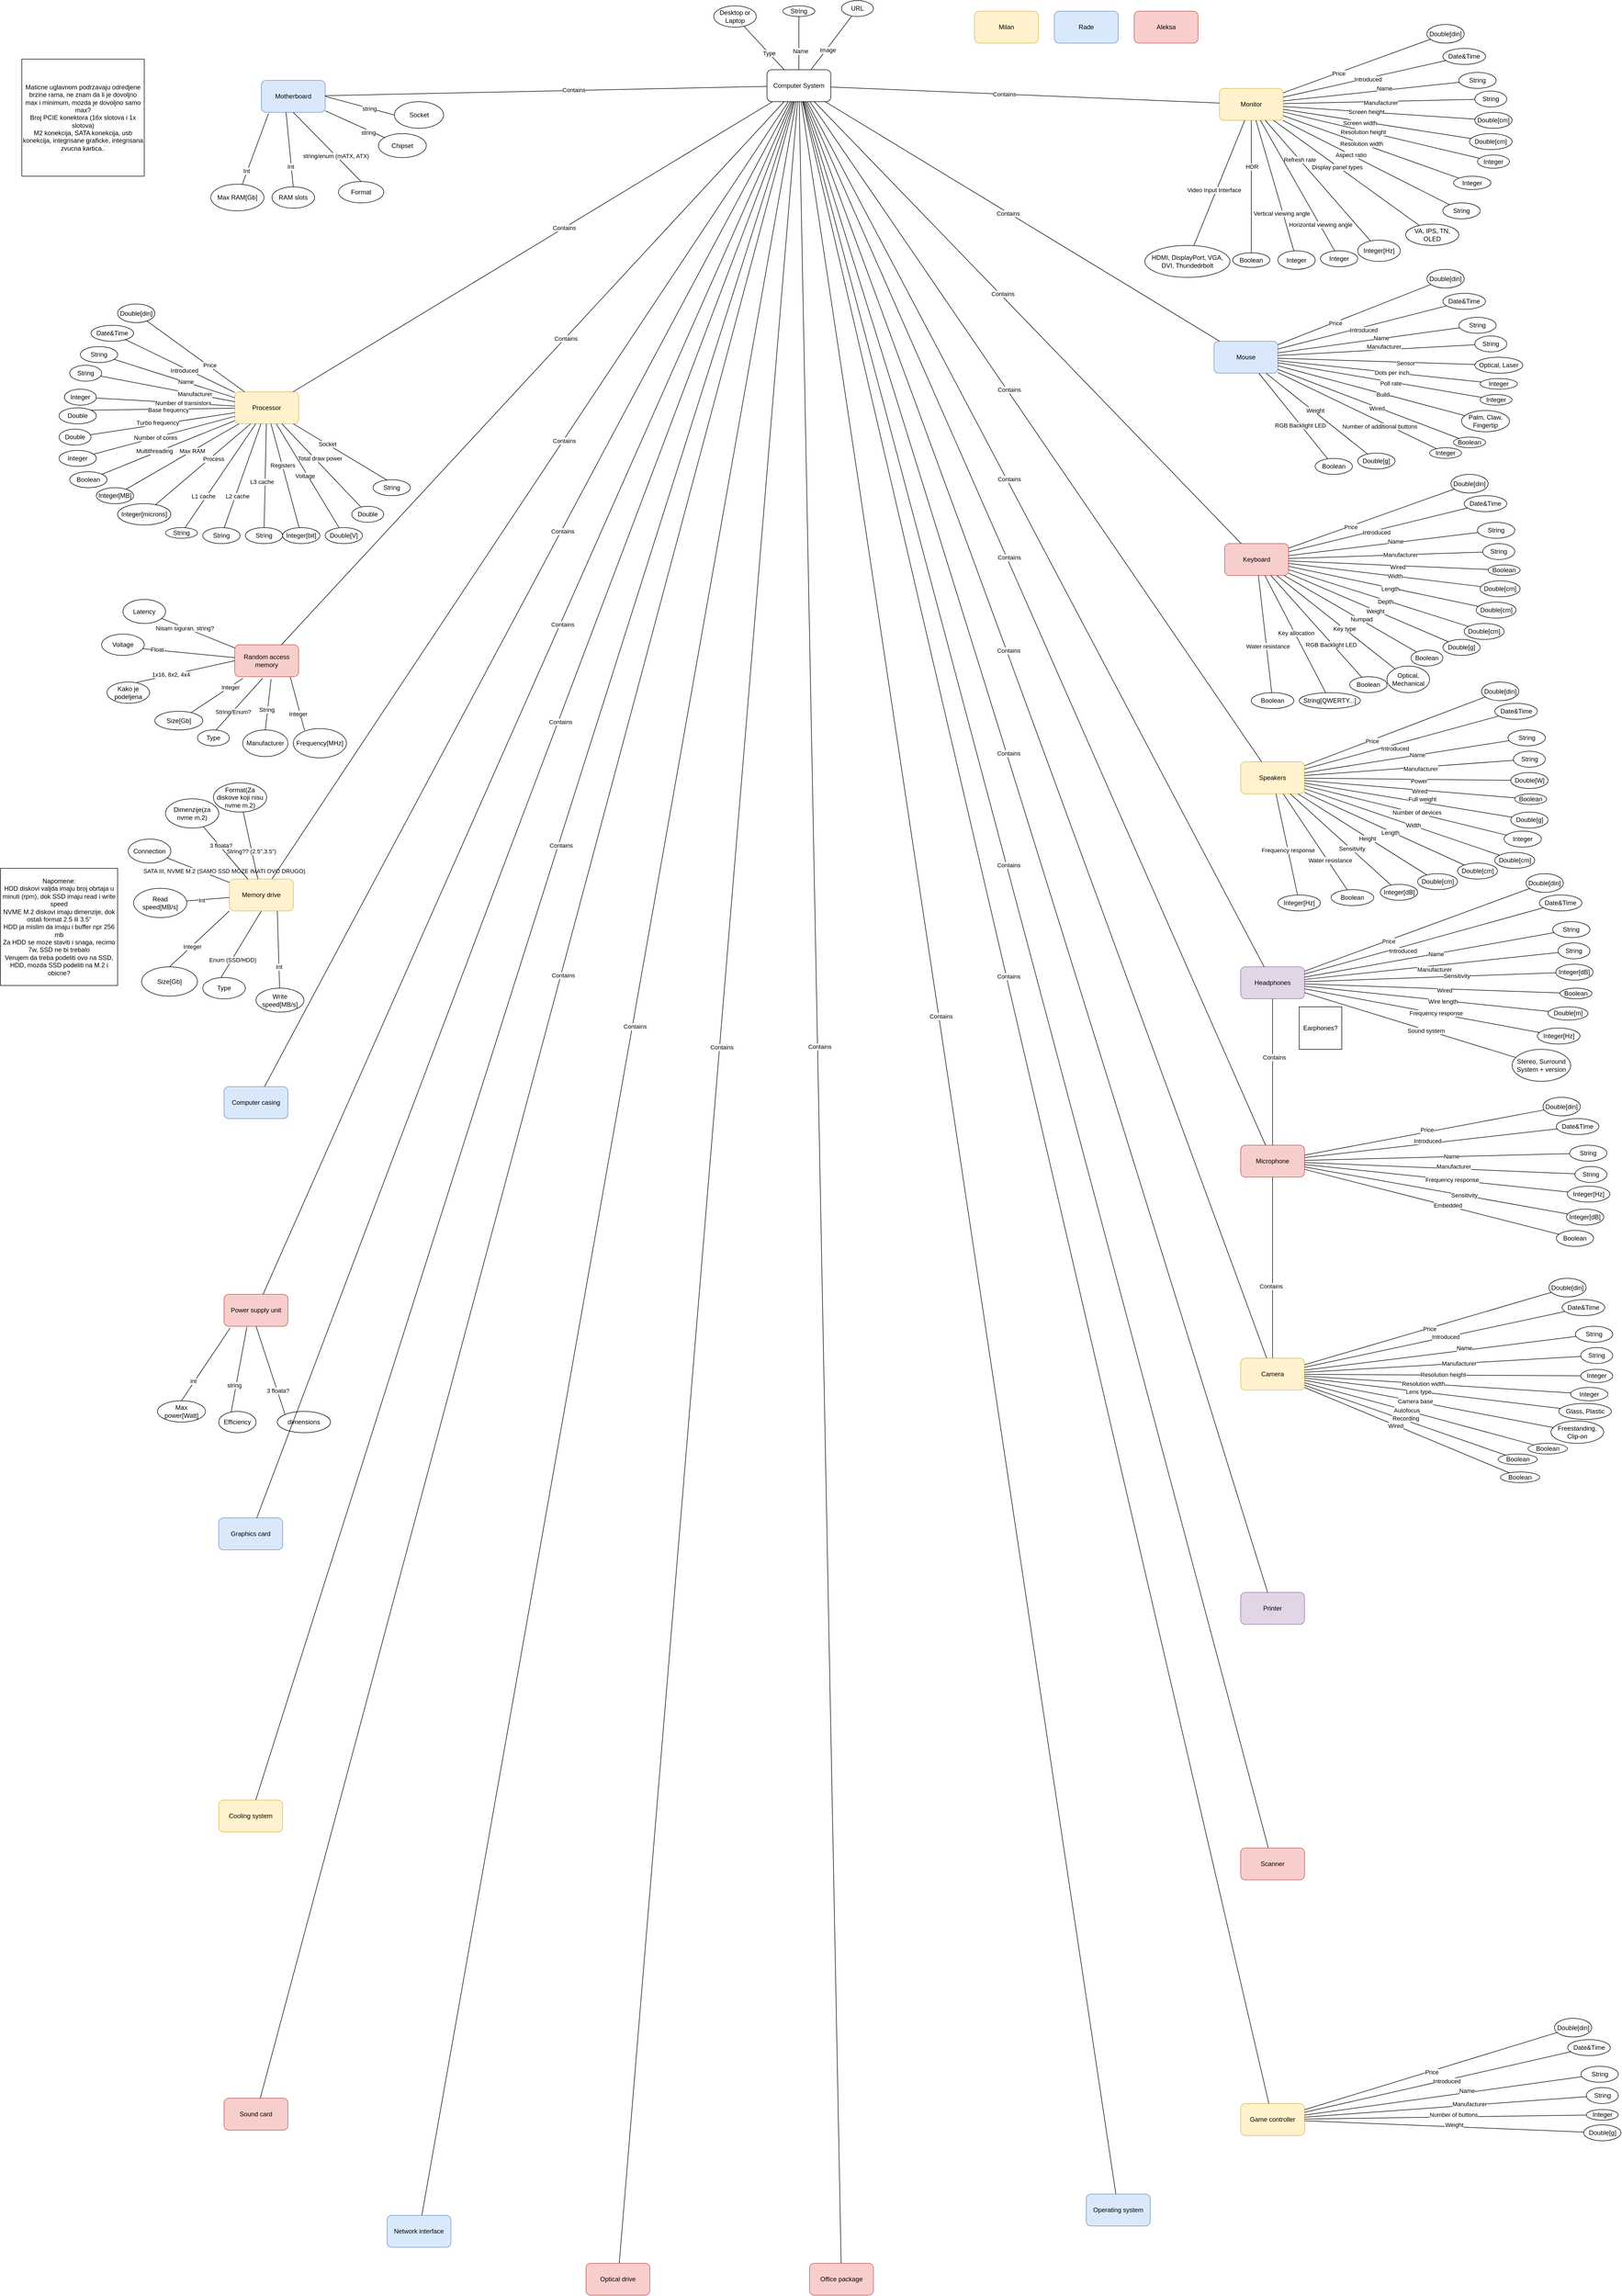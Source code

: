 <mxfile version="17.4.2" type="device"><diagram id="R2lEEEUBdFMjLlhIrx00" name="Page-1"><mxGraphModel dx="1673" dy="908" grid="1" gridSize="10" guides="1" tooltips="1" connect="1" arrows="1" fold="1" page="1" pageScale="1" pageWidth="3300" pageHeight="4681" math="0" shadow="0" extFonts="Permanent Marker^https://fonts.googleapis.com/css?family=Permanent+Marker"><root><mxCell id="0"/><mxCell id="1" parent="0"/><mxCell id="E2tc1o8e8iRVU0lAAwIQ-1" value="Computer System" style="rounded=1;whiteSpace=wrap;html=1;" parent="1" vertex="1"><mxGeometry x="1520" y="140" width="120" height="60" as="geometry"/></mxCell><mxCell id="E2tc1o8e8iRVU0lAAwIQ-3" value="Monitor" style="rounded=1;whiteSpace=wrap;html=1;fillColor=#fff2cc;strokeColor=#d6b656;" parent="1" vertex="1"><mxGeometry x="2370" y="175" width="120" height="60" as="geometry"/></mxCell><mxCell id="E2tc1o8e8iRVU0lAAwIQ-4" value="Keyboard" style="rounded=1;whiteSpace=wrap;html=1;fillColor=#f8cecc;strokeColor=#b85450;" parent="1" vertex="1"><mxGeometry x="2380" y="1030" width="120" height="60" as="geometry"/></mxCell><mxCell id="E2tc1o8e8iRVU0lAAwIQ-5" value="Mouse" style="rounded=1;whiteSpace=wrap;html=1;fillColor=#dae8fc;strokeColor=#6c8ebf;" parent="1" vertex="1"><mxGeometry x="2360" y="650" width="120" height="60" as="geometry"/></mxCell><mxCell id="E2tc1o8e8iRVU0lAAwIQ-6" value="Printer" style="rounded=1;whiteSpace=wrap;html=1;fillColor=#e1d5e7;strokeColor=#9673a6;" parent="1" vertex="1"><mxGeometry x="2410" y="3000" width="120" height="60" as="geometry"/></mxCell><mxCell id="E2tc1o8e8iRVU0lAAwIQ-7" value="Scanner" style="rounded=1;whiteSpace=wrap;html=1;fillColor=#f8cecc;strokeColor=#b85450;" parent="1" vertex="1"><mxGeometry x="2410" y="3480" width="120" height="60" as="geometry"/></mxCell><mxCell id="E2tc1o8e8iRVU0lAAwIQ-8" value="Camera" style="rounded=1;whiteSpace=wrap;html=1;fillColor=#fff2cc;strokeColor=#d6b656;" parent="1" vertex="1"><mxGeometry x="2410" y="2560" width="120" height="60" as="geometry"/></mxCell><mxCell id="E2tc1o8e8iRVU0lAAwIQ-9" value="Speakers" style="rounded=1;whiteSpace=wrap;html=1;fillColor=#fff2cc;strokeColor=#d6b656;" parent="1" vertex="1"><mxGeometry x="2410" y="1440" width="120" height="60" as="geometry"/></mxCell><mxCell id="E2tc1o8e8iRVU0lAAwIQ-10" value="Headphones" style="rounded=1;whiteSpace=wrap;html=1;fillColor=#e1d5e7;strokeColor=#9673a6;" parent="1" vertex="1"><mxGeometry x="2410" y="1825.05" width="120" height="60" as="geometry"/></mxCell><mxCell id="E2tc1o8e8iRVU0lAAwIQ-11" value="Game controller" style="rounded=1;whiteSpace=wrap;html=1;fillColor=#fff2cc;strokeColor=#d6b656;" parent="1" vertex="1"><mxGeometry x="2410" y="3960" width="120" height="60" as="geometry"/></mxCell><mxCell id="E2tc1o8e8iRVU0lAAwIQ-13" value="Operating system" style="rounded=1;whiteSpace=wrap;html=1;fillColor=#dae8fc;strokeColor=#6c8ebf;" parent="1" vertex="1"><mxGeometry x="2120" y="4130" width="120" height="60" as="geometry"/></mxCell><mxCell id="E2tc1o8e8iRVU0lAAwIQ-14" value="Computer casing" style="rounded=1;whiteSpace=wrap;html=1;fillColor=#dae8fc;strokeColor=#6c8ebf;" parent="1" vertex="1"><mxGeometry x="500" y="2050" width="120" height="60" as="geometry"/></mxCell><mxCell id="E2tc1o8e8iRVU0lAAwIQ-15" value="Motherboard" style="rounded=1;whiteSpace=wrap;html=1;fillColor=#dae8fc;strokeColor=#6c8ebf;" parent="1" vertex="1"><mxGeometry x="570" y="160" width="120" height="60" as="geometry"/></mxCell><mxCell id="E2tc1o8e8iRVU0lAAwIQ-16" value="Power supply unit" style="rounded=1;whiteSpace=wrap;html=1;fillColor=#f8cecc;strokeColor=#b85450;" parent="1" vertex="1"><mxGeometry x="500" y="2440" width="120" height="60" as="geometry"/></mxCell><mxCell id="E2tc1o8e8iRVU0lAAwIQ-17" value="Random access memory" style="rounded=1;whiteSpace=wrap;html=1;fillColor=#f8cecc;strokeColor=#b85450;" parent="1" vertex="1"><mxGeometry x="520" y="1220" width="120" height="60" as="geometry"/></mxCell><mxCell id="E2tc1o8e8iRVU0lAAwIQ-19" value="Graphics card" style="rounded=1;whiteSpace=wrap;html=1;fillColor=#dae8fc;strokeColor=#6c8ebf;" parent="1" vertex="1"><mxGeometry x="490" y="2860" width="120" height="60" as="geometry"/></mxCell><mxCell id="E2tc1o8e8iRVU0lAAwIQ-20" value="Sound card" style="rounded=1;whiteSpace=wrap;html=1;fillColor=#f8cecc;strokeColor=#b85450;" parent="1" vertex="1"><mxGeometry x="500" y="3950" width="120" height="60" as="geometry"/></mxCell><mxCell id="E2tc1o8e8iRVU0lAAwIQ-21" value="Cooling system" style="rounded=1;whiteSpace=wrap;html=1;fillColor=#fff2cc;strokeColor=#d6b656;" parent="1" vertex="1"><mxGeometry x="490" y="3390" width="120" height="60" as="geometry"/></mxCell><mxCell id="E2tc1o8e8iRVU0lAAwIQ-22" value="Processor" style="rounded=1;whiteSpace=wrap;html=1;fillColor=#fff2cc;strokeColor=#d6b656;" parent="1" vertex="1"><mxGeometry x="520" y="745" width="120" height="60" as="geometry"/></mxCell><mxCell id="E2tc1o8e8iRVU0lAAwIQ-23" value="Memory drive" style="rounded=1;whiteSpace=wrap;html=1;fillColor=#fff2cc;strokeColor=#d6b656;" parent="1" vertex="1"><mxGeometry x="510" y="1660" width="120" height="60" as="geometry"/></mxCell><mxCell id="E2tc1o8e8iRVU0lAAwIQ-24" value="Optical drive" style="rounded=1;whiteSpace=wrap;html=1;fillColor=#f8cecc;strokeColor=#b85450;" parent="1" vertex="1"><mxGeometry x="1180" y="4260" width="120" height="60" as="geometry"/></mxCell><mxCell id="E2tc1o8e8iRVU0lAAwIQ-25" value="Network interface" style="rounded=1;whiteSpace=wrap;html=1;fillColor=#dae8fc;strokeColor=#6c8ebf;" parent="1" vertex="1"><mxGeometry x="806.25" y="4170" width="120" height="60" as="geometry"/></mxCell><mxCell id="E2tc1o8e8iRVU0lAAwIQ-29" value="Double" style="ellipse;whiteSpace=wrap;html=1;" parent="1" vertex="1"><mxGeometry x="190" y="775" width="70" height="30" as="geometry"/></mxCell><mxCell id="E2tc1o8e8iRVU0lAAwIQ-30" value="Double" style="ellipse;whiteSpace=wrap;html=1;" parent="1" vertex="1"><mxGeometry x="190" y="815" width="60" height="30" as="geometry"/></mxCell><mxCell id="E2tc1o8e8iRVU0lAAwIQ-31" value="String" style="ellipse;whiteSpace=wrap;html=1;" parent="1" vertex="1"><mxGeometry x="230" y="660" width="70" height="30" as="geometry"/></mxCell><mxCell id="E2tc1o8e8iRVU0lAAwIQ-32" value="Double" style="ellipse;whiteSpace=wrap;html=1;" parent="1" vertex="1"><mxGeometry x="740" y="960" width="60" height="30" as="geometry"/></mxCell><mxCell id="E2tc1o8e8iRVU0lAAwIQ-33" value="Integer" style="ellipse;whiteSpace=wrap;html=1;" parent="1" vertex="1"><mxGeometry x="190" y="855" width="70" height="30" as="geometry"/></mxCell><mxCell id="E2tc1o8e8iRVU0lAAwIQ-34" value="String" style="ellipse;whiteSpace=wrap;html=1;" parent="1" vertex="1"><mxGeometry x="780" y="910" width="70" height="30" as="geometry"/></mxCell><mxCell id="E2tc1o8e8iRVU0lAAwIQ-35" value="Boolean" style="ellipse;whiteSpace=wrap;html=1;" parent="1" vertex="1"><mxGeometry x="210" y="895" width="70" height="30" as="geometry"/></mxCell><mxCell id="E2tc1o8e8iRVU0lAAwIQ-36" value="String" style="ellipse;whiteSpace=wrap;html=1;" parent="1" vertex="1"><mxGeometry x="390" y="1000" width="60" height="20" as="geometry"/></mxCell><mxCell id="E2tc1o8e8iRVU0lAAwIQ-37" value="String" style="ellipse;whiteSpace=wrap;html=1;" parent="1" vertex="1"><mxGeometry x="460" y="1000" width="70" height="30" as="geometry"/></mxCell><mxCell id="E2tc1o8e8iRVU0lAAwIQ-38" value="String" style="ellipse;whiteSpace=wrap;html=1;" parent="1" vertex="1"><mxGeometry x="540" y="1000" width="70" height="30" as="geometry"/></mxCell><mxCell id="E2tc1o8e8iRVU0lAAwIQ-39" value="String" style="ellipse;whiteSpace=wrap;html=1;" parent="1" vertex="1"><mxGeometry x="210" y="695" width="60" height="30" as="geometry"/></mxCell><mxCell id="E2tc1o8e8iRVU0lAAwIQ-40" value="Date&amp;amp;Time" style="ellipse;whiteSpace=wrap;html=1;" parent="1" vertex="1"><mxGeometry x="250" y="620" width="80" height="30" as="geometry"/></mxCell><mxCell id="E2tc1o8e8iRVU0lAAwIQ-41" value="Integer[MB]" style="ellipse;whiteSpace=wrap;html=1;" parent="1" vertex="1"><mxGeometry x="260" y="925" width="70" height="30" as="geometry"/></mxCell><mxCell id="E2tc1o8e8iRVU0lAAwIQ-42" value="Integer[microns]" style="ellipse;whiteSpace=wrap;html=1;" parent="1" vertex="1"><mxGeometry x="300" y="955" width="100" height="40" as="geometry"/></mxCell><mxCell id="E2tc1o8e8iRVU0lAAwIQ-43" value="Double[V]" style="ellipse;whiteSpace=wrap;html=1;" parent="1" vertex="1"><mxGeometry x="690" y="1000" width="70" height="30" as="geometry"/></mxCell><mxCell id="E2tc1o8e8iRVU0lAAwIQ-44" value="Integer[bit]" style="ellipse;whiteSpace=wrap;html=1;" parent="1" vertex="1"><mxGeometry x="610" y="1000" width="70" height="30" as="geometry"/></mxCell><mxCell id="E2tc1o8e8iRVU0lAAwIQ-45" value="Integer" style="ellipse;whiteSpace=wrap;html=1;" parent="1" vertex="1"><mxGeometry x="200" y="740" width="60" height="30" as="geometry"/></mxCell><mxCell id="zoQYZo7dL5Sle-P13cgz-1" value="" style="endArrow=none;html=1;rounded=0;exitX=1;exitY=0;exitDx=0;exitDy=0;" parent="1" source="E2tc1o8e8iRVU0lAAwIQ-29" target="E2tc1o8e8iRVU0lAAwIQ-22" edge="1"><mxGeometry width="50" height="50" relative="1" as="geometry"><mxPoint x="740" y="725" as="sourcePoint"/><mxPoint x="790" y="675" as="targetPoint"/></mxGeometry></mxCell><mxCell id="zoQYZo7dL5Sle-P13cgz-4" value="Base frequency" style="edgeLabel;html=1;align=center;verticalAlign=middle;resizable=0;points=[];" parent="zoQYZo7dL5Sle-P13cgz-1" vertex="1" connectable="0"><mxGeometry x="0.257" y="-2" relative="1" as="geometry"><mxPoint x="-25" as="offset"/></mxGeometry></mxCell><mxCell id="zoQYZo7dL5Sle-P13cgz-5" value="" style="endArrow=none;html=1;rounded=0;" parent="1" source="E2tc1o8e8iRVU0lAAwIQ-30" target="E2tc1o8e8iRVU0lAAwIQ-22" edge="1"><mxGeometry width="50" height="50" relative="1" as="geometry"><mxPoint x="740" y="725" as="sourcePoint"/><mxPoint x="790" y="675" as="targetPoint"/></mxGeometry></mxCell><mxCell id="zoQYZo7dL5Sle-P13cgz-6" value="Turbo frequency" style="edgeLabel;html=1;align=center;verticalAlign=middle;resizable=0;points=[];" parent="zoQYZo7dL5Sle-P13cgz-5" vertex="1" connectable="0"><mxGeometry x="0.374" y="-2" relative="1" as="geometry"><mxPoint x="-61" y="4" as="offset"/></mxGeometry></mxCell><mxCell id="zoQYZo7dL5Sle-P13cgz-7" value="" style="endArrow=none;html=1;rounded=0;" parent="1" source="E2tc1o8e8iRVU0lAAwIQ-35" target="E2tc1o8e8iRVU0lAAwIQ-22" edge="1"><mxGeometry width="50" height="50" relative="1" as="geometry"><mxPoint x="740" y="725" as="sourcePoint"/><mxPoint x="790" y="675" as="targetPoint"/></mxGeometry></mxCell><mxCell id="zoQYZo7dL5Sle-P13cgz-8" value="Multithreading" style="edgeLabel;html=1;align=center;verticalAlign=middle;resizable=0;points=[];" parent="zoQYZo7dL5Sle-P13cgz-7" vertex="1" connectable="0"><mxGeometry x="0.283" y="1" relative="1" as="geometry"><mxPoint x="-61" y="21" as="offset"/></mxGeometry></mxCell><mxCell id="zoQYZo7dL5Sle-P13cgz-9" value="" style="endArrow=none;html=1;rounded=0;" parent="1" source="E2tc1o8e8iRVU0lAAwIQ-40" target="E2tc1o8e8iRVU0lAAwIQ-22" edge="1"><mxGeometry width="50" height="50" relative="1" as="geometry"><mxPoint x="740" y="1025" as="sourcePoint"/><mxPoint x="790" y="975" as="targetPoint"/></mxGeometry></mxCell><mxCell id="zoQYZo7dL5Sle-P13cgz-10" value="Introduced" style="edgeLabel;html=1;align=center;verticalAlign=middle;resizable=0;points=[];" parent="zoQYZo7dL5Sle-P13cgz-9" vertex="1" connectable="0"><mxGeometry x="0.653" y="1" relative="1" as="geometry"><mxPoint x="-60" y="-23" as="offset"/></mxGeometry></mxCell><mxCell id="zoQYZo7dL5Sle-P13cgz-11" value="" style="endArrow=none;html=1;rounded=0;" parent="1" source="E2tc1o8e8iRVU0lAAwIQ-33" target="E2tc1o8e8iRVU0lAAwIQ-22" edge="1"><mxGeometry width="50" height="50" relative="1" as="geometry"><mxPoint x="740" y="1025" as="sourcePoint"/><mxPoint x="790" y="975" as="targetPoint"/></mxGeometry></mxCell><mxCell id="zoQYZo7dL5Sle-P13cgz-12" value="Number of cores" style="edgeLabel;html=1;align=center;verticalAlign=middle;resizable=0;points=[];" parent="zoQYZo7dL5Sle-P13cgz-11" vertex="1" connectable="0"><mxGeometry x="0.404" y="3" relative="1" as="geometry"><mxPoint x="-70" y="21" as="offset"/></mxGeometry></mxCell><mxCell id="zoQYZo7dL5Sle-P13cgz-13" value="" style="endArrow=none;html=1;rounded=0;" parent="1" source="E2tc1o8e8iRVU0lAAwIQ-31" target="E2tc1o8e8iRVU0lAAwIQ-22" edge="1"><mxGeometry width="50" height="50" relative="1" as="geometry"><mxPoint x="740" y="1025" as="sourcePoint"/><mxPoint x="790" y="975" as="targetPoint"/></mxGeometry></mxCell><mxCell id="zoQYZo7dL5Sle-P13cgz-17" value="Name" style="edgeLabel;html=1;align=center;verticalAlign=middle;resizable=0;points=[];" parent="zoQYZo7dL5Sle-P13cgz-13" vertex="1" connectable="0"><mxGeometry x="0.179" y="1" relative="1" as="geometry"><mxPoint as="offset"/></mxGeometry></mxCell><mxCell id="zoQYZo7dL5Sle-P13cgz-14" value="" style="endArrow=none;html=1;rounded=0;" parent="1" source="E2tc1o8e8iRVU0lAAwIQ-39" target="E2tc1o8e8iRVU0lAAwIQ-22" edge="1"><mxGeometry width="50" height="50" relative="1" as="geometry"><mxPoint x="740" y="1025" as="sourcePoint"/><mxPoint x="790" y="975" as="targetPoint"/></mxGeometry></mxCell><mxCell id="zoQYZo7dL5Sle-P13cgz-18" value="Manufacturer" style="edgeLabel;html=1;align=center;verticalAlign=middle;resizable=0;points=[];" parent="zoQYZo7dL5Sle-P13cgz-14" vertex="1" connectable="0"><mxGeometry x="0.399" relative="1" as="geometry"><mxPoint as="offset"/></mxGeometry></mxCell><mxCell id="zoQYZo7dL5Sle-P13cgz-15" value="" style="endArrow=none;html=1;rounded=0;" parent="1" source="E2tc1o8e8iRVU0lAAwIQ-32" target="E2tc1o8e8iRVU0lAAwIQ-22" edge="1"><mxGeometry width="50" height="50" relative="1" as="geometry"><mxPoint x="740" y="1025" as="sourcePoint"/><mxPoint x="790" y="975" as="targetPoint"/></mxGeometry></mxCell><mxCell id="zoQYZo7dL5Sle-P13cgz-21" value="Total draw power" style="edgeLabel;html=1;align=center;verticalAlign=middle;resizable=0;points=[];" parent="zoQYZo7dL5Sle-P13cgz-15" vertex="1" connectable="0"><mxGeometry x="0.374" y="1" relative="1" as="geometry"><mxPoint x="26" y="15" as="offset"/></mxGeometry></mxCell><mxCell id="zoQYZo7dL5Sle-P13cgz-16" value="" style="endArrow=none;html=1;rounded=0;exitX=0.383;exitY=0.038;exitDx=0;exitDy=0;exitPerimeter=0;" parent="1" source="E2tc1o8e8iRVU0lAAwIQ-34" target="E2tc1o8e8iRVU0lAAwIQ-22" edge="1"><mxGeometry width="50" height="50" relative="1" as="geometry"><mxPoint x="790" y="1155" as="sourcePoint"/><mxPoint x="790" y="975" as="targetPoint"/></mxGeometry></mxCell><mxCell id="zoQYZo7dL5Sle-P13cgz-22" value="Socket" style="edgeLabel;html=1;align=center;verticalAlign=middle;resizable=0;points=[];" parent="zoQYZo7dL5Sle-P13cgz-16" vertex="1" connectable="0"><mxGeometry x="0.28" relative="1" as="geometry"><mxPoint as="offset"/></mxGeometry></mxCell><mxCell id="zoQYZo7dL5Sle-P13cgz-19" value="" style="endArrow=none;html=1;rounded=0;" parent="1" source="E2tc1o8e8iRVU0lAAwIQ-45" target="E2tc1o8e8iRVU0lAAwIQ-22" edge="1"><mxGeometry width="50" height="50" relative="1" as="geometry"><mxPoint x="740" y="1025" as="sourcePoint"/><mxPoint x="790" y="975" as="targetPoint"/></mxGeometry></mxCell><mxCell id="zoQYZo7dL5Sle-P13cgz-20" value="Number of transistors" style="edgeLabel;html=1;align=center;verticalAlign=middle;resizable=0;points=[];" parent="zoQYZo7dL5Sle-P13cgz-19" vertex="1" connectable="0"><mxGeometry x="0.253" y="-1" relative="1" as="geometry"><mxPoint y="-1" as="offset"/></mxGeometry></mxCell><mxCell id="zoQYZo7dL5Sle-P13cgz-23" value="" style="endArrow=none;html=1;rounded=0;" parent="1" source="E2tc1o8e8iRVU0lAAwIQ-22" target="E2tc1o8e8iRVU0lAAwIQ-41" edge="1"><mxGeometry width="50" height="50" relative="1" as="geometry"><mxPoint x="740" y="1025" as="sourcePoint"/><mxPoint x="790" y="975" as="targetPoint"/></mxGeometry></mxCell><mxCell id="zoQYZo7dL5Sle-P13cgz-24" value="Max RAM" style="edgeLabel;html=1;align=center;verticalAlign=middle;resizable=0;points=[];" parent="zoQYZo7dL5Sle-P13cgz-23" vertex="1" connectable="0"><mxGeometry x="-0.227" y="2" relative="1" as="geometry"><mxPoint x="-7" y="1" as="offset"/></mxGeometry></mxCell><mxCell id="zoQYZo7dL5Sle-P13cgz-25" value="" style="endArrow=none;html=1;rounded=0;" parent="1" source="E2tc1o8e8iRVU0lAAwIQ-36" target="E2tc1o8e8iRVU0lAAwIQ-22" edge="1"><mxGeometry width="50" height="50" relative="1" as="geometry"><mxPoint x="740" y="1025" as="sourcePoint"/><mxPoint x="790" y="975" as="targetPoint"/></mxGeometry></mxCell><mxCell id="zoQYZo7dL5Sle-P13cgz-28" value="L1 cache" style="edgeLabel;html=1;align=center;verticalAlign=middle;resizable=0;points=[];" parent="zoQYZo7dL5Sle-P13cgz-25" vertex="1" connectable="0"><mxGeometry x="0.356" y="-2" relative="1" as="geometry"><mxPoint x="-58" y="72" as="offset"/></mxGeometry></mxCell><mxCell id="zoQYZo7dL5Sle-P13cgz-26" value="" style="endArrow=none;html=1;rounded=0;" parent="1" source="E2tc1o8e8iRVU0lAAwIQ-37" target="E2tc1o8e8iRVU0lAAwIQ-22" edge="1"><mxGeometry width="50" height="50" relative="1" as="geometry"><mxPoint x="740" y="1025" as="sourcePoint"/><mxPoint x="790" y="975" as="targetPoint"/></mxGeometry></mxCell><mxCell id="zoQYZo7dL5Sle-P13cgz-29" value="L2 cache" style="edgeLabel;html=1;align=center;verticalAlign=middle;resizable=0;points=[];" parent="zoQYZo7dL5Sle-P13cgz-26" vertex="1" connectable="0"><mxGeometry x="0.235" y="1" relative="1" as="geometry"><mxPoint x="-17" y="62" as="offset"/></mxGeometry></mxCell><mxCell id="zoQYZo7dL5Sle-P13cgz-27" value="" style="endArrow=none;html=1;rounded=0;" parent="1" source="E2tc1o8e8iRVU0lAAwIQ-38" target="E2tc1o8e8iRVU0lAAwIQ-22" edge="1"><mxGeometry width="50" height="50" relative="1" as="geometry"><mxPoint x="740" y="1025" as="sourcePoint"/><mxPoint x="790" y="975" as="targetPoint"/></mxGeometry></mxCell><mxCell id="zoQYZo7dL5Sle-P13cgz-30" value="L3 cache" style="edgeLabel;html=1;align=center;verticalAlign=middle;resizable=0;points=[];" parent="zoQYZo7dL5Sle-P13cgz-27" vertex="1" connectable="0"><mxGeometry x="0.205" y="2" relative="1" as="geometry"><mxPoint x="-5" y="31" as="offset"/></mxGeometry></mxCell><mxCell id="zoQYZo7dL5Sle-P13cgz-34" value="" style="endArrow=none;html=1;rounded=0;entryX=0.25;entryY=1;entryDx=0;entryDy=0;" parent="1" source="E2tc1o8e8iRVU0lAAwIQ-42" target="E2tc1o8e8iRVU0lAAwIQ-22" edge="1"><mxGeometry width="50" height="50" relative="1" as="geometry"><mxPoint x="740" y="1025" as="sourcePoint"/><mxPoint x="790" y="975" as="targetPoint"/></mxGeometry></mxCell><mxCell id="zoQYZo7dL5Sle-P13cgz-35" value="Process" style="edgeLabel;html=1;align=center;verticalAlign=middle;resizable=0;points=[];" parent="zoQYZo7dL5Sle-P13cgz-34" vertex="1" connectable="0"><mxGeometry x="0.263" y="2" relative="1" as="geometry"><mxPoint x="-3" y="11" as="offset"/></mxGeometry></mxCell><mxCell id="zoQYZo7dL5Sle-P13cgz-36" value="" style="endArrow=none;html=1;rounded=0;" parent="1" source="E2tc1o8e8iRVU0lAAwIQ-44" target="E2tc1o8e8iRVU0lAAwIQ-22" edge="1"><mxGeometry width="50" height="50" relative="1" as="geometry"><mxPoint x="740" y="1025" as="sourcePoint"/><mxPoint x="790" y="975" as="targetPoint"/></mxGeometry></mxCell><mxCell id="zoQYZo7dL5Sle-P13cgz-37" value="Registers" style="edgeLabel;html=1;align=center;verticalAlign=middle;resizable=0;points=[];" parent="zoQYZo7dL5Sle-P13cgz-36" vertex="1" connectable="0"><mxGeometry x="0.202" y="-1" relative="1" as="geometry"><mxPoint as="offset"/></mxGeometry></mxCell><mxCell id="zoQYZo7dL5Sle-P13cgz-38" value="" style="endArrow=none;html=1;rounded=0;" parent="1" source="E2tc1o8e8iRVU0lAAwIQ-43" target="E2tc1o8e8iRVU0lAAwIQ-22" edge="1"><mxGeometry width="50" height="50" relative="1" as="geometry"><mxPoint x="740" y="1025" as="sourcePoint"/><mxPoint x="790" y="975" as="targetPoint"/></mxGeometry></mxCell><mxCell id="zoQYZo7dL5Sle-P13cgz-39" value="Voltage" style="edgeLabel;html=1;align=center;verticalAlign=middle;resizable=0;points=[];" parent="zoQYZo7dL5Sle-P13cgz-38" vertex="1" connectable="0"><mxGeometry x="0.216" relative="1" as="geometry"><mxPoint x="7" y="21" as="offset"/></mxGeometry></mxCell><mxCell id="zoQYZo7dL5Sle-P13cgz-40" style="edgeStyle=orthogonalEdgeStyle;rounded=0;orthogonalLoop=1;jettySize=auto;html=1;exitX=0.5;exitY=1;exitDx=0;exitDy=0;" parent="1" source="E2tc1o8e8iRVU0lAAwIQ-43" target="E2tc1o8e8iRVU0lAAwIQ-43" edge="1"><mxGeometry relative="1" as="geometry"/></mxCell><mxCell id="zoQYZo7dL5Sle-P13cgz-43" value="Desktop or Laptop" style="ellipse;whiteSpace=wrap;html=1;" parent="1" vertex="1"><mxGeometry x="1420" y="20" width="80" height="40" as="geometry"/></mxCell><mxCell id="zoQYZo7dL5Sle-P13cgz-44" value="" style="endArrow=none;html=1;rounded=0;" parent="1" source="E2tc1o8e8iRVU0lAAwIQ-1" target="zoQYZo7dL5Sle-P13cgz-43" edge="1"><mxGeometry width="50" height="50" relative="1" as="geometry"><mxPoint x="1570" y="230" as="sourcePoint"/><mxPoint x="1620" y="180" as="targetPoint"/></mxGeometry></mxCell><mxCell id="zoQYZo7dL5Sle-P13cgz-49" value="Type" style="edgeLabel;html=1;align=center;verticalAlign=middle;resizable=0;points=[];" parent="zoQYZo7dL5Sle-P13cgz-44" vertex="1" connectable="0"><mxGeometry x="-0.244" relative="1" as="geometry"><mxPoint as="offset"/></mxGeometry></mxCell><mxCell id="zoQYZo7dL5Sle-P13cgz-45" value="Double[din]" style="ellipse;whiteSpace=wrap;html=1;" parent="1" vertex="1"><mxGeometry x="300" y="580" width="70" height="35" as="geometry"/></mxCell><mxCell id="zoQYZo7dL5Sle-P13cgz-46" value="" style="endArrow=none;html=1;rounded=0;" parent="1" source="E2tc1o8e8iRVU0lAAwIQ-22" target="zoQYZo7dL5Sle-P13cgz-45" edge="1"><mxGeometry width="50" height="50" relative="1" as="geometry"><mxPoint x="800" y="935" as="sourcePoint"/><mxPoint x="850" y="885" as="targetPoint"/></mxGeometry></mxCell><mxCell id="zoQYZo7dL5Sle-P13cgz-47" value="Price" style="edgeLabel;html=1;align=center;verticalAlign=middle;resizable=0;points=[];" parent="zoQYZo7dL5Sle-P13cgz-46" vertex="1" connectable="0"><mxGeometry x="-0.262" y="-1" relative="1" as="geometry"><mxPoint x="1" as="offset"/></mxGeometry></mxCell><mxCell id="zoQYZo7dL5Sle-P13cgz-50" value="String" style="ellipse;whiteSpace=wrap;html=1;" parent="1" vertex="1"><mxGeometry x="1550" y="20" width="60" height="20" as="geometry"/></mxCell><mxCell id="zoQYZo7dL5Sle-P13cgz-51" value="" style="endArrow=none;html=1;rounded=0;" parent="1" source="E2tc1o8e8iRVU0lAAwIQ-1" target="zoQYZo7dL5Sle-P13cgz-50" edge="1"><mxGeometry width="50" height="50" relative="1" as="geometry"><mxPoint x="1490" y="150" as="sourcePoint"/><mxPoint x="1540" y="100" as="targetPoint"/></mxGeometry></mxCell><mxCell id="zoQYZo7dL5Sle-P13cgz-52" value="Name" style="edgeLabel;html=1;align=center;verticalAlign=middle;resizable=0;points=[];" parent="zoQYZo7dL5Sle-P13cgz-51" vertex="1" connectable="0"><mxGeometry x="-0.303" y="-3" relative="1" as="geometry"><mxPoint as="offset"/></mxGeometry></mxCell><mxCell id="zoQYZo7dL5Sle-P13cgz-53" value="URL" style="ellipse;whiteSpace=wrap;html=1;" parent="1" vertex="1"><mxGeometry x="1660" y="10" width="60" height="30" as="geometry"/></mxCell><mxCell id="zoQYZo7dL5Sle-P13cgz-54" value="" style="endArrow=none;html=1;rounded=0;" parent="1" source="E2tc1o8e8iRVU0lAAwIQ-1" target="zoQYZo7dL5Sle-P13cgz-53" edge="1"><mxGeometry width="50" height="50" relative="1" as="geometry"><mxPoint x="1490" y="150" as="sourcePoint"/><mxPoint x="1540" y="100" as="targetPoint"/></mxGeometry></mxCell><mxCell id="zoQYZo7dL5Sle-P13cgz-55" value="Image" style="edgeLabel;html=1;align=center;verticalAlign=middle;resizable=0;points=[];" parent="zoQYZo7dL5Sle-P13cgz-54" vertex="1" connectable="0"><mxGeometry x="-0.241" y="-2" relative="1" as="geometry"><mxPoint as="offset"/></mxGeometry></mxCell><mxCell id="zoQYZo7dL5Sle-P13cgz-56" value="" style="endArrow=none;html=1;rounded=0;" parent="1" source="E2tc1o8e8iRVU0lAAwIQ-22" target="E2tc1o8e8iRVU0lAAwIQ-1" edge="1"><mxGeometry width="50" height="50" relative="1" as="geometry"><mxPoint x="860" y="500" as="sourcePoint"/><mxPoint x="910" y="450" as="targetPoint"/></mxGeometry></mxCell><mxCell id="zoQYZo7dL5Sle-P13cgz-57" value="Contains" style="edgeLabel;html=1;align=center;verticalAlign=middle;resizable=0;points=[];" parent="zoQYZo7dL5Sle-P13cgz-56" vertex="1" connectable="0"><mxGeometry x="0.124" y="-5" relative="1" as="geometry"><mxPoint y="-6" as="offset"/></mxGeometry></mxCell><mxCell id="zoQYZo7dL5Sle-P13cgz-58" value="String" style="ellipse;whiteSpace=wrap;html=1;" parent="1" vertex="1"><mxGeometry x="2820" y="145" width="70" height="30" as="geometry"/></mxCell><mxCell id="zoQYZo7dL5Sle-P13cgz-59" value="String" style="ellipse;whiteSpace=wrap;html=1;" parent="1" vertex="1"><mxGeometry x="2850" y="180" width="60" height="30" as="geometry"/></mxCell><mxCell id="zoQYZo7dL5Sle-P13cgz-60" value="Date&amp;amp;Time" style="ellipse;whiteSpace=wrap;html=1;" parent="1" vertex="1"><mxGeometry x="2790" y="100" width="80" height="30" as="geometry"/></mxCell><mxCell id="zoQYZo7dL5Sle-P13cgz-61" value="" style="endArrow=none;html=1;rounded=0;" parent="1" source="zoQYZo7dL5Sle-P13cgz-60" target="E2tc1o8e8iRVU0lAAwIQ-3" edge="1"><mxGeometry width="50" height="50" relative="1" as="geometry"><mxPoint x="3070.02" y="485" as="sourcePoint"/><mxPoint x="2850.02" y="206.034" as="targetPoint"/></mxGeometry></mxCell><mxCell id="zoQYZo7dL5Sle-P13cgz-62" value="Introduced" style="edgeLabel;html=1;align=center;verticalAlign=middle;resizable=0;points=[];" parent="zoQYZo7dL5Sle-P13cgz-61" vertex="1" connectable="0"><mxGeometry x="0.653" y="1" relative="1" as="geometry"><mxPoint x="106" y="-23" as="offset"/></mxGeometry></mxCell><mxCell id="zoQYZo7dL5Sle-P13cgz-63" value="" style="endArrow=none;html=1;rounded=0;" parent="1" source="zoQYZo7dL5Sle-P13cgz-58" target="E2tc1o8e8iRVU0lAAwIQ-3" edge="1"><mxGeometry width="50" height="50" relative="1" as="geometry"><mxPoint x="3070.02" y="485" as="sourcePoint"/><mxPoint x="2850.02" y="215.952" as="targetPoint"/></mxGeometry></mxCell><mxCell id="zoQYZo7dL5Sle-P13cgz-64" value="Name" style="edgeLabel;html=1;align=center;verticalAlign=middle;resizable=0;points=[];" parent="zoQYZo7dL5Sle-P13cgz-63" vertex="1" connectable="0"><mxGeometry x="0.179" y="1" relative="1" as="geometry"><mxPoint x="54" y="-10" as="offset"/></mxGeometry></mxCell><mxCell id="zoQYZo7dL5Sle-P13cgz-65" value="" style="endArrow=none;html=1;rounded=0;" parent="1" source="zoQYZo7dL5Sle-P13cgz-59" target="E2tc1o8e8iRVU0lAAwIQ-3" edge="1"><mxGeometry width="50" height="50" relative="1" as="geometry"><mxPoint x="3070.02" y="485" as="sourcePoint"/><mxPoint x="2850.02" y="223.529" as="targetPoint"/></mxGeometry></mxCell><mxCell id="zoQYZo7dL5Sle-P13cgz-66" value="Manufacturer" style="edgeLabel;html=1;align=center;verticalAlign=middle;resizable=0;points=[];" parent="zoQYZo7dL5Sle-P13cgz-65" vertex="1" connectable="0"><mxGeometry x="0.399" relative="1" as="geometry"><mxPoint x="75" as="offset"/></mxGeometry></mxCell><mxCell id="zoQYZo7dL5Sle-P13cgz-67" value="Double[din]" style="ellipse;whiteSpace=wrap;html=1;" parent="1" vertex="1"><mxGeometry x="2760" y="55" width="70" height="35" as="geometry"/></mxCell><mxCell id="zoQYZo7dL5Sle-P13cgz-68" value="" style="endArrow=none;html=1;rounded=0;" parent="1" source="E2tc1o8e8iRVU0lAAwIQ-3" target="zoQYZo7dL5Sle-P13cgz-67" edge="1"><mxGeometry width="50" height="50" relative="1" as="geometry"><mxPoint x="2870.005" y="205" as="sourcePoint"/><mxPoint x="3180.02" y="345" as="targetPoint"/></mxGeometry></mxCell><mxCell id="zoQYZo7dL5Sle-P13cgz-69" value="Price" style="edgeLabel;html=1;align=center;verticalAlign=middle;resizable=0;points=[];" parent="zoQYZo7dL5Sle-P13cgz-68" vertex="1" connectable="0"><mxGeometry x="-0.262" y="-1" relative="1" as="geometry"><mxPoint x="1" as="offset"/></mxGeometry></mxCell><mxCell id="zoQYZo7dL5Sle-P13cgz-71" value="Integer" style="ellipse;whiteSpace=wrap;html=1;" parent="1" vertex="1"><mxGeometry x="2855" y="300" width="60" height="25" as="geometry"/></mxCell><mxCell id="zoQYZo7dL5Sle-P13cgz-72" value="Double[cm]" style="ellipse;whiteSpace=wrap;html=1;" parent="1" vertex="1"><mxGeometry x="2850" y="220" width="70" height="30" as="geometry"/></mxCell><mxCell id="zoQYZo7dL5Sle-P13cgz-73" value="Double[cm]" style="ellipse;whiteSpace=wrap;html=1;" parent="1" vertex="1"><mxGeometry x="2840" y="260" width="80" height="30" as="geometry"/></mxCell><mxCell id="zoQYZo7dL5Sle-P13cgz-74" value="" style="endArrow=none;html=1;rounded=0;" parent="1" source="E2tc1o8e8iRVU0lAAwIQ-3" target="zoQYZo7dL5Sle-P13cgz-72" edge="1"><mxGeometry width="50" height="50" relative="1" as="geometry"><mxPoint x="2580" y="250" as="sourcePoint"/><mxPoint x="2630" y="200" as="targetPoint"/></mxGeometry></mxCell><mxCell id="zoQYZo7dL5Sle-P13cgz-75" value="Screen height" style="edgeLabel;html=1;align=center;verticalAlign=middle;resizable=0;points=[];" parent="zoQYZo7dL5Sle-P13cgz-74" vertex="1" connectable="0"><mxGeometry x="-0.143" relative="1" as="geometry"><mxPoint x="1" as="offset"/></mxGeometry></mxCell><mxCell id="zoQYZo7dL5Sle-P13cgz-76" value="" style="endArrow=none;html=1;rounded=0;" parent="1" source="E2tc1o8e8iRVU0lAAwIQ-3" target="zoQYZo7dL5Sle-P13cgz-73" edge="1"><mxGeometry width="50" height="50" relative="1" as="geometry"><mxPoint x="2580" y="250" as="sourcePoint"/><mxPoint x="2630" y="200" as="targetPoint"/></mxGeometry></mxCell><mxCell id="zoQYZo7dL5Sle-P13cgz-77" value="Screen width" style="edgeLabel;html=1;align=center;verticalAlign=middle;resizable=0;points=[];" parent="zoQYZo7dL5Sle-P13cgz-76" vertex="1" connectable="0"><mxGeometry x="-0.186" y="-3" relative="1" as="geometry"><mxPoint as="offset"/></mxGeometry></mxCell><mxCell id="zoQYZo7dL5Sle-P13cgz-78" value="Integer" style="ellipse;whiteSpace=wrap;html=1;" parent="1" vertex="1"><mxGeometry x="2810" y="340" width="70" height="25" as="geometry"/></mxCell><mxCell id="zoQYZo7dL5Sle-P13cgz-79" value="" style="endArrow=none;html=1;rounded=0;" parent="1" source="E2tc1o8e8iRVU0lAAwIQ-3" target="zoQYZo7dL5Sle-P13cgz-71" edge="1"><mxGeometry width="50" height="50" relative="1" as="geometry"><mxPoint x="2580" y="250" as="sourcePoint"/><mxPoint x="2630" y="200" as="targetPoint"/></mxGeometry></mxCell><mxCell id="zoQYZo7dL5Sle-P13cgz-81" value="Resolution height" style="edgeLabel;html=1;align=center;verticalAlign=middle;resizable=0;points=[];" parent="zoQYZo7dL5Sle-P13cgz-79" vertex="1" connectable="0"><mxGeometry x="-0.187" y="-2" relative="1" as="geometry"><mxPoint as="offset"/></mxGeometry></mxCell><mxCell id="zoQYZo7dL5Sle-P13cgz-80" value="" style="endArrow=none;html=1;rounded=0;" parent="1" source="E2tc1o8e8iRVU0lAAwIQ-3" target="zoQYZo7dL5Sle-P13cgz-78" edge="1"><mxGeometry width="50" height="50" relative="1" as="geometry"><mxPoint x="2580" y="250" as="sourcePoint"/><mxPoint x="2630" y="200" as="targetPoint"/></mxGeometry></mxCell><mxCell id="zoQYZo7dL5Sle-P13cgz-82" value="Resolution width" style="edgeLabel;html=1;align=center;verticalAlign=middle;resizable=0;points=[];" parent="zoQYZo7dL5Sle-P13cgz-80" vertex="1" connectable="0"><mxGeometry x="-0.11" relative="1" as="geometry"><mxPoint as="offset"/></mxGeometry></mxCell><mxCell id="zoQYZo7dL5Sle-P13cgz-83" value="String" style="ellipse;whiteSpace=wrap;html=1;" parent="1" vertex="1"><mxGeometry x="2790" y="390" width="70" height="30" as="geometry"/></mxCell><mxCell id="zoQYZo7dL5Sle-P13cgz-84" value="" style="endArrow=none;html=1;rounded=0;" parent="1" source="E2tc1o8e8iRVU0lAAwIQ-3" target="zoQYZo7dL5Sle-P13cgz-83" edge="1"><mxGeometry width="50" height="50" relative="1" as="geometry"><mxPoint x="2580" y="250" as="sourcePoint"/><mxPoint x="2630" y="200" as="targetPoint"/></mxGeometry></mxCell><mxCell id="zoQYZo7dL5Sle-P13cgz-85" value="Aspect ratio" style="edgeLabel;html=1;align=center;verticalAlign=middle;resizable=0;points=[];" parent="zoQYZo7dL5Sle-P13cgz-84" vertex="1" connectable="0"><mxGeometry x="-0.185" relative="1" as="geometry"><mxPoint as="offset"/></mxGeometry></mxCell><mxCell id="zoQYZo7dL5Sle-P13cgz-86" value="VA, IPS, TN, OLED" style="ellipse;whiteSpace=wrap;html=1;" parent="1" vertex="1"><mxGeometry x="2720" y="430" width="100" height="40" as="geometry"/></mxCell><mxCell id="zoQYZo7dL5Sle-P13cgz-87" value="" style="endArrow=none;html=1;rounded=0;" parent="1" source="E2tc1o8e8iRVU0lAAwIQ-3" target="zoQYZo7dL5Sle-P13cgz-86" edge="1"><mxGeometry width="50" height="50" relative="1" as="geometry"><mxPoint x="2580" y="250" as="sourcePoint"/><mxPoint x="2630" y="200" as="targetPoint"/></mxGeometry></mxCell><mxCell id="zoQYZo7dL5Sle-P13cgz-88" value="Display panel types" style="edgeLabel;html=1;align=center;verticalAlign=middle;resizable=0;points=[];" parent="zoQYZo7dL5Sle-P13cgz-87" vertex="1" connectable="0"><mxGeometry x="-0.124" y="-2" relative="1" as="geometry"><mxPoint as="offset"/></mxGeometry></mxCell><mxCell id="zoQYZo7dL5Sle-P13cgz-89" value="Integer[Hz]" style="ellipse;whiteSpace=wrap;html=1;" parent="1" vertex="1"><mxGeometry x="2630" y="460" width="80" height="40" as="geometry"/></mxCell><mxCell id="zoQYZo7dL5Sle-P13cgz-90" value="" style="endArrow=none;html=1;rounded=0;" parent="1" source="E2tc1o8e8iRVU0lAAwIQ-3" target="zoQYZo7dL5Sle-P13cgz-89" edge="1"><mxGeometry width="50" height="50" relative="1" as="geometry"><mxPoint x="2580" y="250" as="sourcePoint"/><mxPoint x="2630" y="200" as="targetPoint"/></mxGeometry></mxCell><mxCell id="zoQYZo7dL5Sle-P13cgz-91" value="Refresh rate" style="edgeLabel;html=1;align=center;verticalAlign=middle;resizable=0;points=[];" parent="zoQYZo7dL5Sle-P13cgz-90" vertex="1" connectable="0"><mxGeometry x="-0.348" relative="1" as="geometry"><mxPoint as="offset"/></mxGeometry></mxCell><mxCell id="zoQYZo7dL5Sle-P13cgz-92" value="Integer" style="ellipse;whiteSpace=wrap;html=1;" parent="1" vertex="1"><mxGeometry x="2560" y="480" width="70" height="30" as="geometry"/></mxCell><mxCell id="zoQYZo7dL5Sle-P13cgz-93" value="Integer" style="ellipse;whiteSpace=wrap;html=1;" parent="1" vertex="1"><mxGeometry x="2480" y="480" width="70" height="35" as="geometry"/></mxCell><mxCell id="zoQYZo7dL5Sle-P13cgz-94" value="" style="endArrow=none;html=1;rounded=0;" parent="1" source="zoQYZo7dL5Sle-P13cgz-92" target="E2tc1o8e8iRVU0lAAwIQ-3" edge="1"><mxGeometry width="50" height="50" relative="1" as="geometry"><mxPoint x="2580" y="250" as="sourcePoint"/><mxPoint x="2630" y="200" as="targetPoint"/></mxGeometry></mxCell><mxCell id="zoQYZo7dL5Sle-P13cgz-95" value="Horizontal viewing angle" style="edgeLabel;html=1;align=center;verticalAlign=middle;resizable=0;points=[];" parent="zoQYZo7dL5Sle-P13cgz-94" vertex="1" connectable="0"><mxGeometry x="0.191" y="-1" relative="1" as="geometry"><mxPoint x="55" y="97" as="offset"/></mxGeometry></mxCell><mxCell id="zoQYZo7dL5Sle-P13cgz-96" value="" style="endArrow=none;html=1;rounded=0;" parent="1" source="zoQYZo7dL5Sle-P13cgz-93" target="E2tc1o8e8iRVU0lAAwIQ-3" edge="1"><mxGeometry width="50" height="50" relative="1" as="geometry"><mxPoint x="2580" y="250" as="sourcePoint"/><mxPoint x="2630" y="200" as="targetPoint"/></mxGeometry></mxCell><mxCell id="zoQYZo7dL5Sle-P13cgz-97" value="Vertical viewing angle" style="edgeLabel;html=1;align=center;verticalAlign=middle;resizable=0;points=[];" parent="zoQYZo7dL5Sle-P13cgz-96" vertex="1" connectable="0"><mxGeometry x="-0.414" y="2" relative="1" as="geometry"><mxPoint y="1" as="offset"/></mxGeometry></mxCell><mxCell id="zoQYZo7dL5Sle-P13cgz-98" value="HDMI, DisplayPort, VGA, DVI, Thundedrbolt" style="ellipse;whiteSpace=wrap;html=1;" parent="1" vertex="1"><mxGeometry x="2230" y="470" width="160" height="60" as="geometry"/></mxCell><mxCell id="zoQYZo7dL5Sle-P13cgz-99" value="" style="endArrow=none;html=1;rounded=0;" parent="1" source="zoQYZo7dL5Sle-P13cgz-98" target="E2tc1o8e8iRVU0lAAwIQ-3" edge="1"><mxGeometry width="50" height="50" relative="1" as="geometry"><mxPoint x="2580" y="250" as="sourcePoint"/><mxPoint x="2630" y="200" as="targetPoint"/></mxGeometry></mxCell><mxCell id="zoQYZo7dL5Sle-P13cgz-100" value="Video Input Interface" style="edgeLabel;html=1;align=center;verticalAlign=middle;resizable=0;points=[];" parent="zoQYZo7dL5Sle-P13cgz-99" vertex="1" connectable="0"><mxGeometry x="0.196" y="-2" relative="1" as="geometry"><mxPoint x="-21" y="35" as="offset"/></mxGeometry></mxCell><mxCell id="zoQYZo7dL5Sle-P13cgz-101" value="Boolean" style="ellipse;whiteSpace=wrap;html=1;" parent="1" vertex="1"><mxGeometry x="2395" y="483.75" width="70" height="27.5" as="geometry"/></mxCell><mxCell id="zoQYZo7dL5Sle-P13cgz-103" value="" style="endArrow=none;html=1;rounded=0;" parent="1" source="zoQYZo7dL5Sle-P13cgz-101" target="E2tc1o8e8iRVU0lAAwIQ-3" edge="1"><mxGeometry width="50" height="50" relative="1" as="geometry"><mxPoint x="2580" y="240" as="sourcePoint"/><mxPoint x="2630" y="190" as="targetPoint"/></mxGeometry></mxCell><mxCell id="zoQYZo7dL5Sle-P13cgz-104" value="HDR" style="edgeLabel;html=1;align=center;verticalAlign=middle;resizable=0;points=[];" parent="zoQYZo7dL5Sle-P13cgz-103" vertex="1" connectable="0"><mxGeometry x="0.306" y="-1" relative="1" as="geometry"><mxPoint as="offset"/></mxGeometry></mxCell><mxCell id="zoQYZo7dL5Sle-P13cgz-105" value="" style="endArrow=none;html=1;rounded=0;" parent="1" source="E2tc1o8e8iRVU0lAAwIQ-1" target="E2tc1o8e8iRVU0lAAwIQ-3" edge="1"><mxGeometry width="50" height="50" relative="1" as="geometry"><mxPoint x="1640" y="180" as="sourcePoint"/><mxPoint x="1690" y="130" as="targetPoint"/></mxGeometry></mxCell><mxCell id="zoQYZo7dL5Sle-P13cgz-106" value="Contains" style="edgeLabel;html=1;align=center;verticalAlign=middle;resizable=0;points=[];" parent="zoQYZo7dL5Sle-P13cgz-105" vertex="1" connectable="0"><mxGeometry x="-0.107" relative="1" as="geometry"><mxPoint as="offset"/></mxGeometry></mxCell><mxCell id="zoQYZo7dL5Sle-P13cgz-108" value="" style="endArrow=none;html=1;rounded=0;" parent="1" source="E2tc1o8e8iRVU0lAAwIQ-1" target="E2tc1o8e8iRVU0lAAwIQ-5" edge="1"><mxGeometry width="50" height="50" relative="1" as="geometry"><mxPoint x="2320" y="560" as="sourcePoint"/><mxPoint x="2370" y="510" as="targetPoint"/></mxGeometry></mxCell><mxCell id="zoQYZo7dL5Sle-P13cgz-146" value="Contains" style="edgeLabel;html=1;align=center;verticalAlign=middle;resizable=0;points=[];" parent="zoQYZo7dL5Sle-P13cgz-108" vertex="1" connectable="0"><mxGeometry x="-0.07" y="-2" relative="1" as="geometry"><mxPoint y="-1" as="offset"/></mxGeometry></mxCell><mxCell id="zoQYZo7dL5Sle-P13cgz-109" value="String" style="ellipse;whiteSpace=wrap;html=1;" parent="1" vertex="1"><mxGeometry x="2820" y="605" width="70" height="30" as="geometry"/></mxCell><mxCell id="zoQYZo7dL5Sle-P13cgz-110" value="String" style="ellipse;whiteSpace=wrap;html=1;" parent="1" vertex="1"><mxGeometry x="2850" y="640" width="60" height="30" as="geometry"/></mxCell><mxCell id="zoQYZo7dL5Sle-P13cgz-111" value="Date&amp;amp;Time" style="ellipse;whiteSpace=wrap;html=1;" parent="1" vertex="1"><mxGeometry x="2790" y="560" width="80" height="30" as="geometry"/></mxCell><mxCell id="zoQYZo7dL5Sle-P13cgz-112" value="" style="endArrow=none;html=1;rounded=0;" parent="1" source="zoQYZo7dL5Sle-P13cgz-111" target="E2tc1o8e8iRVU0lAAwIQ-5" edge="1"><mxGeometry width="50" height="50" relative="1" as="geometry"><mxPoint x="3070.02" y="945" as="sourcePoint"/><mxPoint x="2490" y="651.5" as="targetPoint"/></mxGeometry></mxCell><mxCell id="zoQYZo7dL5Sle-P13cgz-113" value="Introduced" style="edgeLabel;html=1;align=center;verticalAlign=middle;resizable=0;points=[];" parent="zoQYZo7dL5Sle-P13cgz-112" vertex="1" connectable="0"><mxGeometry x="0.653" y="1" relative="1" as="geometry"><mxPoint x="106" y="-23" as="offset"/></mxGeometry></mxCell><mxCell id="zoQYZo7dL5Sle-P13cgz-114" value="" style="endArrow=none;html=1;rounded=0;" parent="1" source="zoQYZo7dL5Sle-P13cgz-109" target="E2tc1o8e8iRVU0lAAwIQ-5" edge="1"><mxGeometry width="50" height="50" relative="1" as="geometry"><mxPoint x="3070.02" y="945" as="sourcePoint"/><mxPoint x="2490" y="658.647" as="targetPoint"/></mxGeometry></mxCell><mxCell id="zoQYZo7dL5Sle-P13cgz-115" value="Name" style="edgeLabel;html=1;align=center;verticalAlign=middle;resizable=0;points=[];" parent="zoQYZo7dL5Sle-P13cgz-114" vertex="1" connectable="0"><mxGeometry x="0.179" y="1" relative="1" as="geometry"><mxPoint x="54" y="-10" as="offset"/></mxGeometry></mxCell><mxCell id="zoQYZo7dL5Sle-P13cgz-116" value="" style="endArrow=none;html=1;rounded=0;" parent="1" source="zoQYZo7dL5Sle-P13cgz-110" target="E2tc1o8e8iRVU0lAAwIQ-5" edge="1"><mxGeometry width="50" height="50" relative="1" as="geometry"><mxPoint x="3070.02" y="945" as="sourcePoint"/><mxPoint x="2490" y="663.667" as="targetPoint"/></mxGeometry></mxCell><mxCell id="zoQYZo7dL5Sle-P13cgz-117" value="Manufacturer" style="edgeLabel;html=1;align=center;verticalAlign=middle;resizable=0;points=[];" parent="zoQYZo7dL5Sle-P13cgz-116" vertex="1" connectable="0"><mxGeometry x="0.399" relative="1" as="geometry"><mxPoint x="88" y="-11" as="offset"/></mxGeometry></mxCell><mxCell id="zoQYZo7dL5Sle-P13cgz-118" value="Double[din]" style="ellipse;whiteSpace=wrap;html=1;" parent="1" vertex="1"><mxGeometry x="2760" y="515" width="70" height="35" as="geometry"/></mxCell><mxCell id="zoQYZo7dL5Sle-P13cgz-119" value="" style="endArrow=none;html=1;rounded=0;" parent="1" source="E2tc1o8e8iRVU0lAAwIQ-5" target="zoQYZo7dL5Sle-P13cgz-118" edge="1"><mxGeometry width="50" height="50" relative="1" as="geometry"><mxPoint x="2490" y="643.21" as="sourcePoint"/><mxPoint x="3180.02" y="805" as="targetPoint"/></mxGeometry></mxCell><mxCell id="zoQYZo7dL5Sle-P13cgz-120" value="Price" style="edgeLabel;html=1;align=center;verticalAlign=middle;resizable=0;points=[];" parent="zoQYZo7dL5Sle-P13cgz-119" vertex="1" connectable="0"><mxGeometry x="-0.262" y="-1" relative="1" as="geometry"><mxPoint x="1" as="offset"/></mxGeometry></mxCell><mxCell id="zoQYZo7dL5Sle-P13cgz-121" value="Optical, Laser" style="ellipse;whiteSpace=wrap;html=1;" parent="1" vertex="1"><mxGeometry x="2850" y="680" width="90" height="30" as="geometry"/></mxCell><mxCell id="zoQYZo7dL5Sle-P13cgz-122" value="" style="endArrow=none;html=1;rounded=0;" parent="1" source="zoQYZo7dL5Sle-P13cgz-121" target="E2tc1o8e8iRVU0lAAwIQ-5" edge="1"><mxGeometry width="50" height="50" relative="1" as="geometry"><mxPoint x="2320" y="450" as="sourcePoint"/><mxPoint x="2370" y="400" as="targetPoint"/></mxGeometry></mxCell><mxCell id="zoQYZo7dL5Sle-P13cgz-123" value="Sensor" style="edgeLabel;html=1;align=center;verticalAlign=middle;resizable=0;points=[];" parent="zoQYZo7dL5Sle-P13cgz-122" vertex="1" connectable="0"><mxGeometry x="-0.126" y="3" relative="1" as="geometry"><mxPoint x="32" y="-1" as="offset"/></mxGeometry></mxCell><mxCell id="zoQYZo7dL5Sle-P13cgz-124" value="Integer" style="ellipse;whiteSpace=wrap;html=1;" parent="1" vertex="1"><mxGeometry x="2860" y="720" width="70" height="20" as="geometry"/></mxCell><mxCell id="zoQYZo7dL5Sle-P13cgz-125" value="" style="endArrow=none;html=1;rounded=0;" parent="1" source="E2tc1o8e8iRVU0lAAwIQ-5" target="zoQYZo7dL5Sle-P13cgz-124" edge="1"><mxGeometry width="50" height="50" relative="1" as="geometry"><mxPoint x="2320" y="450" as="sourcePoint"/><mxPoint x="2370" y="400" as="targetPoint"/></mxGeometry></mxCell><mxCell id="zoQYZo7dL5Sle-P13cgz-126" value="Dots per inch" style="edgeLabel;html=1;align=center;verticalAlign=middle;resizable=0;points=[];" parent="zoQYZo7dL5Sle-P13cgz-125" vertex="1" connectable="0"><mxGeometry x="0.118" relative="1" as="geometry"><mxPoint as="offset"/></mxGeometry></mxCell><mxCell id="zoQYZo7dL5Sle-P13cgz-127" value="Integer" style="ellipse;whiteSpace=wrap;html=1;" parent="1" vertex="1"><mxGeometry x="2860" y="750" width="60" height="20" as="geometry"/></mxCell><mxCell id="zoQYZo7dL5Sle-P13cgz-128" value="" style="endArrow=none;html=1;rounded=0;" parent="1" source="E2tc1o8e8iRVU0lAAwIQ-5" target="zoQYZo7dL5Sle-P13cgz-127" edge="1"><mxGeometry width="50" height="50" relative="1" as="geometry"><mxPoint x="2320" y="450" as="sourcePoint"/><mxPoint x="2370" y="400" as="targetPoint"/></mxGeometry></mxCell><mxCell id="zoQYZo7dL5Sle-P13cgz-129" value="Poll rate" style="edgeLabel;html=1;align=center;verticalAlign=middle;resizable=0;points=[];" parent="zoQYZo7dL5Sle-P13cgz-128" vertex="1" connectable="0"><mxGeometry x="0.106" y="-3" relative="1" as="geometry"><mxPoint as="offset"/></mxGeometry></mxCell><mxCell id="zoQYZo7dL5Sle-P13cgz-130" value="Palm, Claw, Fingertip" style="ellipse;whiteSpace=wrap;html=1;" parent="1" vertex="1"><mxGeometry x="2825" y="780" width="90" height="40" as="geometry"/></mxCell><mxCell id="zoQYZo7dL5Sle-P13cgz-131" value="" style="endArrow=none;html=1;rounded=0;" parent="1" source="E2tc1o8e8iRVU0lAAwIQ-5" target="zoQYZo7dL5Sle-P13cgz-130" edge="1"><mxGeometry width="50" height="50" relative="1" as="geometry"><mxPoint x="2320" y="450" as="sourcePoint"/><mxPoint x="2370" y="400" as="targetPoint"/></mxGeometry></mxCell><mxCell id="zoQYZo7dL5Sle-P13cgz-132" value="Build" style="edgeLabel;html=1;align=center;verticalAlign=middle;resizable=0;points=[];" parent="zoQYZo7dL5Sle-P13cgz-131" vertex="1" connectable="0"><mxGeometry x="0.12" y="-1" relative="1" as="geometry"><mxPoint as="offset"/></mxGeometry></mxCell><mxCell id="zoQYZo7dL5Sle-P13cgz-133" value="Boolean" style="ellipse;whiteSpace=wrap;html=1;" parent="1" vertex="1"><mxGeometry x="2810" y="830" width="60" height="20" as="geometry"/></mxCell><mxCell id="zoQYZo7dL5Sle-P13cgz-134" value="" style="endArrow=none;html=1;rounded=0;" parent="1" source="E2tc1o8e8iRVU0lAAwIQ-5" target="zoQYZo7dL5Sle-P13cgz-133" edge="1"><mxGeometry width="50" height="50" relative="1" as="geometry"><mxPoint x="2320" y="770" as="sourcePoint"/><mxPoint x="2370" y="720" as="targetPoint"/></mxGeometry></mxCell><mxCell id="zoQYZo7dL5Sle-P13cgz-135" value="Wired" style="edgeLabel;html=1;align=center;verticalAlign=middle;resizable=0;points=[];" parent="zoQYZo7dL5Sle-P13cgz-134" vertex="1" connectable="0"><mxGeometry x="0.092" y="-2" relative="1" as="geometry"><mxPoint as="offset"/></mxGeometry></mxCell><mxCell id="zoQYZo7dL5Sle-P13cgz-136" value="Integer" style="ellipse;whiteSpace=wrap;html=1;" parent="1" vertex="1"><mxGeometry x="2765" y="850" width="60" height="20" as="geometry"/></mxCell><mxCell id="zoQYZo7dL5Sle-P13cgz-137" value="" style="endArrow=none;html=1;rounded=0;" parent="1" source="E2tc1o8e8iRVU0lAAwIQ-5" target="zoQYZo7dL5Sle-P13cgz-136" edge="1"><mxGeometry width="50" height="50" relative="1" as="geometry"><mxPoint x="2492.1" y="719.999" as="sourcePoint"/><mxPoint x="2789.996" y="862.984" as="targetPoint"/></mxGeometry></mxCell><mxCell id="zoQYZo7dL5Sle-P13cgz-138" value="Number of additional buttons" style="edgeLabel;html=1;align=center;verticalAlign=middle;resizable=0;points=[];" parent="zoQYZo7dL5Sle-P13cgz-137" vertex="1" connectable="0"><mxGeometry x="0.117" relative="1" as="geometry"><mxPoint x="24" y="21" as="offset"/></mxGeometry></mxCell><mxCell id="zoQYZo7dL5Sle-P13cgz-139" value="Double[g]" style="ellipse;whiteSpace=wrap;html=1;" parent="1" vertex="1"><mxGeometry x="2630" y="860" width="70" height="30" as="geometry"/></mxCell><mxCell id="zoQYZo7dL5Sle-P13cgz-140" value="" style="endArrow=none;html=1;rounded=0;" parent="1" source="E2tc1o8e8iRVU0lAAwIQ-5" target="zoQYZo7dL5Sle-P13cgz-139" edge="1"><mxGeometry width="50" height="50" relative="1" as="geometry"><mxPoint x="2320" y="770" as="sourcePoint"/><mxPoint x="2370" y="720" as="targetPoint"/></mxGeometry></mxCell><mxCell id="zoQYZo7dL5Sle-P13cgz-141" value="Weight" style="edgeLabel;html=1;align=center;verticalAlign=middle;resizable=0;points=[];" parent="zoQYZo7dL5Sle-P13cgz-140" vertex="1" connectable="0"><mxGeometry x="0.296" y="1" relative="1" as="geometry"><mxPoint x="-32" y="-28" as="offset"/></mxGeometry></mxCell><mxCell id="zoQYZo7dL5Sle-P13cgz-142" value="Boolean" style="ellipse;whiteSpace=wrap;html=1;" parent="1" vertex="1"><mxGeometry x="2550" y="870" width="70" height="30" as="geometry"/></mxCell><mxCell id="zoQYZo7dL5Sle-P13cgz-143" value="" style="endArrow=none;html=1;rounded=0;" parent="1" source="E2tc1o8e8iRVU0lAAwIQ-5" target="zoQYZo7dL5Sle-P13cgz-142" edge="1"><mxGeometry width="50" height="50" relative="1" as="geometry"><mxPoint x="2320" y="770" as="sourcePoint"/><mxPoint x="2370" y="720" as="targetPoint"/></mxGeometry></mxCell><mxCell id="zoQYZo7dL5Sle-P13cgz-144" value="RGB Backlight LED" style="edgeLabel;html=1;align=center;verticalAlign=middle;resizable=0;points=[];" parent="zoQYZo7dL5Sle-P13cgz-143" vertex="1" connectable="0"><mxGeometry x="0.213" y="-1" relative="1" as="geometry"><mxPoint as="offset"/></mxGeometry></mxCell><mxCell id="zoQYZo7dL5Sle-P13cgz-147" value="" style="endArrow=none;html=1;rounded=0;" parent="1" source="E2tc1o8e8iRVU0lAAwIQ-1" target="E2tc1o8e8iRVU0lAAwIQ-4" edge="1"><mxGeometry width="50" height="50" relative="1" as="geometry"><mxPoint x="2630" y="730" as="sourcePoint"/><mxPoint x="2680" y="680" as="targetPoint"/></mxGeometry></mxCell><mxCell id="zoQYZo7dL5Sle-P13cgz-188" value="Contains" style="edgeLabel;html=1;align=center;verticalAlign=middle;resizable=0;points=[];" parent="zoQYZo7dL5Sle-P13cgz-147" vertex="1" connectable="0"><mxGeometry x="-0.126" y="4" relative="1" as="geometry"><mxPoint y="1" as="offset"/></mxGeometry></mxCell><mxCell id="zoQYZo7dL5Sle-P13cgz-148" value="String" style="ellipse;whiteSpace=wrap;html=1;" parent="1" vertex="1"><mxGeometry x="2855" y="990" width="70" height="30" as="geometry"/></mxCell><mxCell id="zoQYZo7dL5Sle-P13cgz-149" value="String" style="ellipse;whiteSpace=wrap;html=1;" parent="1" vertex="1"><mxGeometry x="2865" y="1030" width="60" height="30" as="geometry"/></mxCell><mxCell id="zoQYZo7dL5Sle-P13cgz-150" value="Date&amp;amp;Time" style="ellipse;whiteSpace=wrap;html=1;" parent="1" vertex="1"><mxGeometry x="2830" y="940" width="80" height="30" as="geometry"/></mxCell><mxCell id="zoQYZo7dL5Sle-P13cgz-151" value="" style="endArrow=none;html=1;rounded=0;" parent="1" source="zoQYZo7dL5Sle-P13cgz-150" target="E2tc1o8e8iRVU0lAAwIQ-4" edge="1"><mxGeometry width="50" height="50" relative="1" as="geometry"><mxPoint x="3220.02" y="1260" as="sourcePoint"/><mxPoint x="2630.0" y="979.634" as="targetPoint"/></mxGeometry></mxCell><mxCell id="zoQYZo7dL5Sle-P13cgz-152" value="Introduced" style="edgeLabel;html=1;align=center;verticalAlign=middle;resizable=0;points=[];" parent="zoQYZo7dL5Sle-P13cgz-151" vertex="1" connectable="0"><mxGeometry x="0.653" y="1" relative="1" as="geometry"><mxPoint x="106" y="-23" as="offset"/></mxGeometry></mxCell><mxCell id="zoQYZo7dL5Sle-P13cgz-153" value="" style="endArrow=none;html=1;rounded=0;" parent="1" source="zoQYZo7dL5Sle-P13cgz-148" target="E2tc1o8e8iRVU0lAAwIQ-4" edge="1"><mxGeometry width="50" height="50" relative="1" as="geometry"><mxPoint x="3220.02" y="1260" as="sourcePoint"/><mxPoint x="2630.0" y="986.724" as="targetPoint"/></mxGeometry></mxCell><mxCell id="zoQYZo7dL5Sle-P13cgz-154" value="Name" style="edgeLabel;html=1;align=center;verticalAlign=middle;resizable=0;points=[];" parent="zoQYZo7dL5Sle-P13cgz-153" vertex="1" connectable="0"><mxGeometry x="0.179" y="1" relative="1" as="geometry"><mxPoint x="54" y="-10" as="offset"/></mxGeometry></mxCell><mxCell id="zoQYZo7dL5Sle-P13cgz-155" value="" style="endArrow=none;html=1;rounded=0;" parent="1" source="zoQYZo7dL5Sle-P13cgz-149" target="E2tc1o8e8iRVU0lAAwIQ-4" edge="1"><mxGeometry width="50" height="50" relative="1" as="geometry"><mxPoint x="3220.02" y="1260" as="sourcePoint"/><mxPoint x="2630.0" y="991.739" as="targetPoint"/></mxGeometry></mxCell><mxCell id="zoQYZo7dL5Sle-P13cgz-156" value="Manufacturer" style="edgeLabel;html=1;align=center;verticalAlign=middle;resizable=0;points=[];" parent="zoQYZo7dL5Sle-P13cgz-155" vertex="1" connectable="0"><mxGeometry x="0.399" relative="1" as="geometry"><mxPoint x="100" y="-4" as="offset"/></mxGeometry></mxCell><mxCell id="zoQYZo7dL5Sle-P13cgz-157" value="Double[din]" style="ellipse;whiteSpace=wrap;html=1;" parent="1" vertex="1"><mxGeometry x="2805" y="900" width="70" height="35" as="geometry"/></mxCell><mxCell id="zoQYZo7dL5Sle-P13cgz-158" value="" style="endArrow=none;html=1;rounded=0;" parent="1" source="E2tc1o8e8iRVU0lAAwIQ-4" target="zoQYZo7dL5Sle-P13cgz-157" edge="1"><mxGeometry width="50" height="50" relative="1" as="geometry"><mxPoint x="2630.0" y="971.394" as="sourcePoint"/><mxPoint x="3330.02" y="1120" as="targetPoint"/></mxGeometry></mxCell><mxCell id="zoQYZo7dL5Sle-P13cgz-159" value="Price" style="edgeLabel;html=1;align=center;verticalAlign=middle;resizable=0;points=[];" parent="zoQYZo7dL5Sle-P13cgz-158" vertex="1" connectable="0"><mxGeometry x="-0.262" y="-1" relative="1" as="geometry"><mxPoint x="1" as="offset"/></mxGeometry></mxCell><mxCell id="zoQYZo7dL5Sle-P13cgz-160" value="Boolean" style="ellipse;whiteSpace=wrap;html=1;" parent="1" vertex="1"><mxGeometry x="2875" y="1070.0" width="60" height="20" as="geometry"/></mxCell><mxCell id="zoQYZo7dL5Sle-P13cgz-161" value="" style="endArrow=none;html=1;rounded=0;" parent="1" source="E2tc1o8e8iRVU0lAAwIQ-4" target="zoQYZo7dL5Sle-P13cgz-160" edge="1"><mxGeometry width="50" height="50" relative="1" as="geometry"><mxPoint x="2600.0" y="1059.997" as="sourcePoint"/><mxPoint x="2490" y="1077.14" as="targetPoint"/></mxGeometry></mxCell><mxCell id="zoQYZo7dL5Sle-P13cgz-162" value="Wired" style="edgeLabel;html=1;align=center;verticalAlign=middle;resizable=0;points=[];" parent="zoQYZo7dL5Sle-P13cgz-161" vertex="1" connectable="0"><mxGeometry x="0.092" y="-2" relative="1" as="geometry"><mxPoint as="offset"/></mxGeometry></mxCell><mxCell id="zoQYZo7dL5Sle-P13cgz-163" value="Double[cm]" style="ellipse;whiteSpace=wrap;html=1;" parent="1" vertex="1"><mxGeometry x="2860" y="1100" width="75" height="30" as="geometry"/></mxCell><mxCell id="zoQYZo7dL5Sle-P13cgz-164" value="Double[cm]" style="ellipse;whiteSpace=wrap;html=1;" parent="1" vertex="1"><mxGeometry x="2852.5" y="1140" width="75" height="30" as="geometry"/></mxCell><mxCell id="zoQYZo7dL5Sle-P13cgz-165" value="Double[cm]" style="ellipse;whiteSpace=wrap;html=1;" parent="1" vertex="1"><mxGeometry x="2830" y="1180" width="75" height="30" as="geometry"/></mxCell><mxCell id="zoQYZo7dL5Sle-P13cgz-166" value="" style="endArrow=none;html=1;rounded=0;" parent="1" source="E2tc1o8e8iRVU0lAAwIQ-4" target="zoQYZo7dL5Sle-P13cgz-163" edge="1"><mxGeometry width="50" height="50" relative="1" as="geometry"><mxPoint x="2800" y="1210" as="sourcePoint"/><mxPoint x="2850" y="1160" as="targetPoint"/></mxGeometry></mxCell><mxCell id="zoQYZo7dL5Sle-P13cgz-167" value="Width" style="edgeLabel;html=1;align=center;verticalAlign=middle;resizable=0;points=[];" parent="zoQYZo7dL5Sle-P13cgz-166" vertex="1" connectable="0"><mxGeometry x="0.107" y="1" relative="1" as="geometry"><mxPoint as="offset"/></mxGeometry></mxCell><mxCell id="zoQYZo7dL5Sle-P13cgz-168" value="" style="endArrow=none;html=1;rounded=0;" parent="1" source="E2tc1o8e8iRVU0lAAwIQ-4" target="zoQYZo7dL5Sle-P13cgz-164" edge="1"><mxGeometry width="50" height="50" relative="1" as="geometry"><mxPoint x="2800" y="1210" as="sourcePoint"/><mxPoint x="2850" y="1160" as="targetPoint"/></mxGeometry></mxCell><mxCell id="zoQYZo7dL5Sle-P13cgz-169" value="Length" style="edgeLabel;html=1;align=center;verticalAlign=middle;resizable=0;points=[];" parent="zoQYZo7dL5Sle-P13cgz-168" vertex="1" connectable="0"><mxGeometry x="0.072" y="-2" relative="1" as="geometry"><mxPoint as="offset"/></mxGeometry></mxCell><mxCell id="zoQYZo7dL5Sle-P13cgz-170" value="" style="endArrow=none;html=1;rounded=0;" parent="1" source="E2tc1o8e8iRVU0lAAwIQ-4" target="zoQYZo7dL5Sle-P13cgz-165" edge="1"><mxGeometry width="50" height="50" relative="1" as="geometry"><mxPoint x="2800" y="1210" as="sourcePoint"/><mxPoint x="2850" y="1160" as="targetPoint"/></mxGeometry></mxCell><mxCell id="zoQYZo7dL5Sle-P13cgz-171" value="Depth" style="edgeLabel;html=1;align=center;verticalAlign=middle;resizable=0;points=[];" parent="zoQYZo7dL5Sle-P13cgz-170" vertex="1" connectable="0"><mxGeometry x="0.081" y="-2" relative="1" as="geometry"><mxPoint as="offset"/></mxGeometry></mxCell><mxCell id="zoQYZo7dL5Sle-P13cgz-172" value="Double[g]" style="ellipse;whiteSpace=wrap;html=1;" parent="1" vertex="1"><mxGeometry x="2790" y="1210" width="70" height="30" as="geometry"/></mxCell><mxCell id="zoQYZo7dL5Sle-P13cgz-173" value="" style="endArrow=none;html=1;rounded=0;" parent="1" source="E2tc1o8e8iRVU0lAAwIQ-4" target="zoQYZo7dL5Sle-P13cgz-172" edge="1"><mxGeometry width="50" height="50" relative="1" as="geometry"><mxPoint x="2495.0" y="1073.293" as="sourcePoint"/><mxPoint x="2535" y="1066.71" as="targetPoint"/></mxGeometry></mxCell><mxCell id="zoQYZo7dL5Sle-P13cgz-174" value="Weight" style="edgeLabel;html=1;align=center;verticalAlign=middle;resizable=0;points=[];" parent="zoQYZo7dL5Sle-P13cgz-173" vertex="1" connectable="0"><mxGeometry x="0.296" y="1" relative="1" as="geometry"><mxPoint x="-32" y="-11" as="offset"/></mxGeometry></mxCell><mxCell id="zoQYZo7dL5Sle-P13cgz-175" value="Boolean" style="ellipse;whiteSpace=wrap;html=1;" parent="1" vertex="1"><mxGeometry x="2730" y="1230" width="60" height="30" as="geometry"/></mxCell><mxCell id="zoQYZo7dL5Sle-P13cgz-176" value="" style="endArrow=none;html=1;rounded=0;" parent="1" source="zoQYZo7dL5Sle-P13cgz-175" target="E2tc1o8e8iRVU0lAAwIQ-4" edge="1"><mxGeometry width="50" height="50" relative="1" as="geometry"><mxPoint x="2800" y="1210" as="sourcePoint"/><mxPoint x="2850" y="1160" as="targetPoint"/></mxGeometry></mxCell><mxCell id="zoQYZo7dL5Sle-P13cgz-177" value="Numpad" style="edgeLabel;html=1;align=center;verticalAlign=middle;resizable=0;points=[];" parent="zoQYZo7dL5Sle-P13cgz-176" vertex="1" connectable="0"><mxGeometry x="-0.16" y="-2" relative="1" as="geometry"><mxPoint as="offset"/></mxGeometry></mxCell><mxCell id="zoQYZo7dL5Sle-P13cgz-178" value="Optical, Mechanical" style="ellipse;whiteSpace=wrap;html=1;" parent="1" vertex="1"><mxGeometry x="2685" y="1260" width="80" height="50" as="geometry"/></mxCell><mxCell id="zoQYZo7dL5Sle-P13cgz-179" value="" style="endArrow=none;html=1;rounded=0;" parent="1" source="zoQYZo7dL5Sle-P13cgz-178" target="E2tc1o8e8iRVU0lAAwIQ-4" edge="1"><mxGeometry width="50" height="50" relative="1" as="geometry"><mxPoint x="2800" y="1210" as="sourcePoint"/><mxPoint x="2850" y="1160" as="targetPoint"/></mxGeometry></mxCell><mxCell id="zoQYZo7dL5Sle-P13cgz-180" value="Key type" style="edgeLabel;html=1;align=center;verticalAlign=middle;resizable=0;points=[];" parent="zoQYZo7dL5Sle-P13cgz-179" vertex="1" connectable="0"><mxGeometry x="-0.138" relative="1" as="geometry"><mxPoint as="offset"/></mxGeometry></mxCell><mxCell id="zoQYZo7dL5Sle-P13cgz-181" value="Boolean" style="ellipse;whiteSpace=wrap;html=1;" parent="1" vertex="1"><mxGeometry x="2615" y="1280" width="70" height="30" as="geometry"/></mxCell><mxCell id="zoQYZo7dL5Sle-P13cgz-182" value="" style="endArrow=none;html=1;rounded=0;" parent="1" source="E2tc1o8e8iRVU0lAAwIQ-4" target="zoQYZo7dL5Sle-P13cgz-181" edge="1"><mxGeometry width="50" height="50" relative="1" as="geometry"><mxPoint x="2342.078" y="1060" as="sourcePoint"/><mxPoint x="2267.93" y="1070" as="targetPoint"/></mxGeometry></mxCell><mxCell id="zoQYZo7dL5Sle-P13cgz-183" value="RGB Backlight LED" style="edgeLabel;html=1;align=center;verticalAlign=middle;resizable=0;points=[];" parent="zoQYZo7dL5Sle-P13cgz-182" vertex="1" connectable="0"><mxGeometry x="0.213" y="-1" relative="1" as="geometry"><mxPoint x="10" y="13" as="offset"/></mxGeometry></mxCell><mxCell id="zoQYZo7dL5Sle-P13cgz-184" value="String[QWERTY...]" style="ellipse;whiteSpace=wrap;html=1;" parent="1" vertex="1"><mxGeometry x="2520" y="1310" width="115" height="30" as="geometry"/></mxCell><mxCell id="zoQYZo7dL5Sle-P13cgz-185" value="" style="endArrow=none;html=1;rounded=0;" parent="1" source="zoQYZo7dL5Sle-P13cgz-184" target="E2tc1o8e8iRVU0lAAwIQ-4" edge="1"><mxGeometry width="50" height="50" relative="1" as="geometry"><mxPoint x="2800" y="1390" as="sourcePoint"/><mxPoint x="2850" y="1340" as="targetPoint"/></mxGeometry></mxCell><mxCell id="zoQYZo7dL5Sle-P13cgz-186" value="Key allocation" style="edgeLabel;html=1;align=center;verticalAlign=middle;resizable=0;points=[];" parent="zoQYZo7dL5Sle-P13cgz-185" vertex="1" connectable="0"><mxGeometry x="0.121" y="1" relative="1" as="geometry"><mxPoint x="9" y="11" as="offset"/></mxGeometry></mxCell><mxCell id="zoQYZo7dL5Sle-P13cgz-189" value="String" style="ellipse;whiteSpace=wrap;html=1;" parent="1" vertex="1"><mxGeometry x="2912.5" y="1380" width="70" height="30" as="geometry"/></mxCell><mxCell id="zoQYZo7dL5Sle-P13cgz-190" value="String" style="ellipse;whiteSpace=wrap;html=1;" parent="1" vertex="1"><mxGeometry x="2922.5" y="1420" width="60" height="30" as="geometry"/></mxCell><mxCell id="zoQYZo7dL5Sle-P13cgz-191" value="Date&amp;amp;Time" style="ellipse;whiteSpace=wrap;html=1;" parent="1" vertex="1"><mxGeometry x="2887.5" y="1330" width="80" height="30" as="geometry"/></mxCell><mxCell id="zoQYZo7dL5Sle-P13cgz-192" value="" style="endArrow=none;html=1;rounded=0;" parent="1" source="zoQYZo7dL5Sle-P13cgz-191" target="E2tc1o8e8iRVU0lAAwIQ-9" edge="1"><mxGeometry width="50" height="50" relative="1" as="geometry"><mxPoint x="3277.52" y="1650" as="sourcePoint"/><mxPoint x="2557.5" y="1435.349" as="targetPoint"/></mxGeometry></mxCell><mxCell id="zoQYZo7dL5Sle-P13cgz-193" value="Introduced" style="edgeLabel;html=1;align=center;verticalAlign=middle;resizable=0;points=[];" parent="zoQYZo7dL5Sle-P13cgz-192" vertex="1" connectable="0"><mxGeometry x="0.653" y="1" relative="1" as="geometry"><mxPoint x="106" y="-23" as="offset"/></mxGeometry></mxCell><mxCell id="zoQYZo7dL5Sle-P13cgz-194" value="" style="endArrow=none;html=1;rounded=0;" parent="1" source="zoQYZo7dL5Sle-P13cgz-189" target="E2tc1o8e8iRVU0lAAwIQ-9" edge="1"><mxGeometry width="50" height="50" relative="1" as="geometry"><mxPoint x="3277.52" y="1650" as="sourcePoint"/><mxPoint x="2557.5" y="1442.667" as="targetPoint"/></mxGeometry></mxCell><mxCell id="zoQYZo7dL5Sle-P13cgz-195" value="Name" style="edgeLabel;html=1;align=center;verticalAlign=middle;resizable=0;points=[];" parent="zoQYZo7dL5Sle-P13cgz-194" vertex="1" connectable="0"><mxGeometry x="0.179" y="1" relative="1" as="geometry"><mxPoint x="54" y="-10" as="offset"/></mxGeometry></mxCell><mxCell id="zoQYZo7dL5Sle-P13cgz-196" value="" style="endArrow=none;html=1;rounded=0;" parent="1" source="zoQYZo7dL5Sle-P13cgz-190" target="E2tc1o8e8iRVU0lAAwIQ-9" edge="1"><mxGeometry width="50" height="50" relative="1" as="geometry"><mxPoint x="3277.52" y="1650" as="sourcePoint"/><mxPoint x="2557.5" y="1448.022" as="targetPoint"/></mxGeometry></mxCell><mxCell id="zoQYZo7dL5Sle-P13cgz-197" value="Manufacturer" style="edgeLabel;html=1;align=center;verticalAlign=middle;resizable=0;points=[];" parent="zoQYZo7dL5Sle-P13cgz-196" vertex="1" connectable="0"><mxGeometry x="0.399" relative="1" as="geometry"><mxPoint x="100" y="-4" as="offset"/></mxGeometry></mxCell><mxCell id="zoQYZo7dL5Sle-P13cgz-198" value="Double[din]" style="ellipse;whiteSpace=wrap;html=1;" parent="1" vertex="1"><mxGeometry x="2862.5" y="1290" width="70" height="35" as="geometry"/></mxCell><mxCell id="zoQYZo7dL5Sle-P13cgz-199" value="" style="endArrow=none;html=1;rounded=0;" parent="1" source="E2tc1o8e8iRVU0lAAwIQ-9" target="zoQYZo7dL5Sle-P13cgz-198" edge="1"><mxGeometry width="50" height="50" relative="1" as="geometry"><mxPoint x="2557.5" y="1428.623" as="sourcePoint"/><mxPoint x="3387.52" y="1510" as="targetPoint"/></mxGeometry></mxCell><mxCell id="zoQYZo7dL5Sle-P13cgz-200" value="Price" style="edgeLabel;html=1;align=center;verticalAlign=middle;resizable=0;points=[];" parent="zoQYZo7dL5Sle-P13cgz-199" vertex="1" connectable="0"><mxGeometry x="-0.262" y="-1" relative="1" as="geometry"><mxPoint x="1" as="offset"/></mxGeometry></mxCell><mxCell id="zoQYZo7dL5Sle-P13cgz-201" value="Double[W]" style="ellipse;whiteSpace=wrap;html=1;" parent="1" vertex="1"><mxGeometry x="2917.5" y="1460" width="70" height="30" as="geometry"/></mxCell><mxCell id="zoQYZo7dL5Sle-P13cgz-202" value="" style="endArrow=none;html=1;rounded=0;" parent="1" source="E2tc1o8e8iRVU0lAAwIQ-9" target="zoQYZo7dL5Sle-P13cgz-201" edge="1"><mxGeometry width="50" height="50" relative="1" as="geometry"><mxPoint x="2230" y="1280" as="sourcePoint"/><mxPoint x="2280" y="1230" as="targetPoint"/></mxGeometry></mxCell><mxCell id="zoQYZo7dL5Sle-P13cgz-203" value="Power" style="edgeLabel;html=1;align=center;verticalAlign=middle;resizable=0;points=[];" parent="zoQYZo7dL5Sle-P13cgz-202" vertex="1" connectable="0"><mxGeometry x="0.102" y="-3" relative="1" as="geometry"><mxPoint x="1" as="offset"/></mxGeometry></mxCell><mxCell id="zoQYZo7dL5Sle-P13cgz-204" value="Boolean" style="ellipse;whiteSpace=wrap;html=1;" parent="1" vertex="1"><mxGeometry x="2925" y="1500.0" width="60" height="20" as="geometry"/></mxCell><mxCell id="zoQYZo7dL5Sle-P13cgz-205" value="" style="endArrow=none;html=1;rounded=0;" parent="1" source="E2tc1o8e8iRVU0lAAwIQ-9" target="zoQYZo7dL5Sle-P13cgz-204" edge="1"><mxGeometry width="50" height="50" relative="1" as="geometry"><mxPoint x="2552.5" y="1530.001" as="sourcePoint"/><mxPoint x="2542.5" y="1544.55" as="targetPoint"/></mxGeometry></mxCell><mxCell id="zoQYZo7dL5Sle-P13cgz-206" value="Wired" style="edgeLabel;html=1;align=center;verticalAlign=middle;resizable=0;points=[];" parent="zoQYZo7dL5Sle-P13cgz-205" vertex="1" connectable="0"><mxGeometry x="0.092" y="-2" relative="1" as="geometry"><mxPoint as="offset"/></mxGeometry></mxCell><mxCell id="zoQYZo7dL5Sle-P13cgz-207" value="Double[g]" style="ellipse;whiteSpace=wrap;html=1;" parent="1" vertex="1"><mxGeometry x="2917.5" y="1534.28" width="70" height="30" as="geometry"/></mxCell><mxCell id="zoQYZo7dL5Sle-P13cgz-208" value="" style="endArrow=none;html=1;rounded=0;" parent="1" source="E2tc1o8e8iRVU0lAAwIQ-9" target="zoQYZo7dL5Sle-P13cgz-207" edge="1"><mxGeometry width="50" height="50" relative="1" as="geometry"><mxPoint x="2627.5" y="1409.996" as="sourcePoint"/><mxPoint x="2662.5" y="1390.99" as="targetPoint"/></mxGeometry></mxCell><mxCell id="zoQYZo7dL5Sle-P13cgz-209" value="Full weight" style="edgeLabel;html=1;align=center;verticalAlign=middle;resizable=0;points=[];" parent="zoQYZo7dL5Sle-P13cgz-208" vertex="1" connectable="0"><mxGeometry x="0.296" y="1" relative="1" as="geometry"><mxPoint x="-32" y="-11" as="offset"/></mxGeometry></mxCell><mxCell id="zoQYZo7dL5Sle-P13cgz-210" value="Integer" style="ellipse;whiteSpace=wrap;html=1;" parent="1" vertex="1"><mxGeometry x="2905" y="1570" width="70" height="30" as="geometry"/></mxCell><mxCell id="zoQYZo7dL5Sle-P13cgz-211" value="" style="endArrow=none;html=1;rounded=0;" parent="1" source="E2tc1o8e8iRVU0lAAwIQ-9" target="zoQYZo7dL5Sle-P13cgz-210" edge="1"><mxGeometry width="50" height="50" relative="1" as="geometry"><mxPoint x="2230" y="1280" as="sourcePoint"/><mxPoint x="2280" y="1230" as="targetPoint"/></mxGeometry></mxCell><mxCell id="zoQYZo7dL5Sle-P13cgz-212" value="Number of devices" style="edgeLabel;html=1;align=center;verticalAlign=middle;resizable=0;points=[];" parent="zoQYZo7dL5Sle-P13cgz-211" vertex="1" connectable="0"><mxGeometry x="0.157" y="-1" relative="1" as="geometry"><mxPoint x="-9" y="-5" as="offset"/></mxGeometry></mxCell><mxCell id="zoQYZo7dL5Sle-P13cgz-213" value="Double[cm]" style="ellipse;whiteSpace=wrap;html=1;" parent="1" vertex="1"><mxGeometry x="2887.5" y="1610" width="75" height="30" as="geometry"/></mxCell><mxCell id="zoQYZo7dL5Sle-P13cgz-214" value="Double[cm]" style="ellipse;whiteSpace=wrap;html=1;" parent="1" vertex="1"><mxGeometry x="2817.5" y="1630" width="75" height="30" as="geometry"/></mxCell><mxCell id="zoQYZo7dL5Sle-P13cgz-215" value="Double[cm]" style="ellipse;whiteSpace=wrap;html=1;" parent="1" vertex="1"><mxGeometry x="2742.5" y="1650" width="75" height="30" as="geometry"/></mxCell><mxCell id="zoQYZo7dL5Sle-P13cgz-216" value="" style="endArrow=none;html=1;rounded=0;" parent="1" source="E2tc1o8e8iRVU0lAAwIQ-9" target="zoQYZo7dL5Sle-P13cgz-213" edge="1"><mxGeometry width="50" height="50" relative="1" as="geometry"><mxPoint x="2477.5" y="1590.002" as="sourcePoint"/><mxPoint x="2827.5" y="1682.78" as="targetPoint"/></mxGeometry></mxCell><mxCell id="zoQYZo7dL5Sle-P13cgz-217" value="Width" style="edgeLabel;html=1;align=center;verticalAlign=middle;resizable=0;points=[];" parent="zoQYZo7dL5Sle-P13cgz-216" vertex="1" connectable="0"><mxGeometry x="0.107" y="1" relative="1" as="geometry"><mxPoint as="offset"/></mxGeometry></mxCell><mxCell id="zoQYZo7dL5Sle-P13cgz-218" value="" style="endArrow=none;html=1;rounded=0;" parent="1" source="E2tc1o8e8iRVU0lAAwIQ-9" target="zoQYZo7dL5Sle-P13cgz-214" edge="1"><mxGeometry width="50" height="50" relative="1" as="geometry"><mxPoint x="2477.5" y="1595.455" as="sourcePoint"/><mxPoint x="2827.5" y="1682.78" as="targetPoint"/></mxGeometry></mxCell><mxCell id="zoQYZo7dL5Sle-P13cgz-219" value="Length" style="edgeLabel;html=1;align=center;verticalAlign=middle;resizable=0;points=[];" parent="zoQYZo7dL5Sle-P13cgz-218" vertex="1" connectable="0"><mxGeometry x="0.072" y="-2" relative="1" as="geometry"><mxPoint as="offset"/></mxGeometry></mxCell><mxCell id="zoQYZo7dL5Sle-P13cgz-220" value="" style="endArrow=none;html=1;rounded=0;" parent="1" source="E2tc1o8e8iRVU0lAAwIQ-9" target="zoQYZo7dL5Sle-P13cgz-215" edge="1"><mxGeometry width="50" height="50" relative="1" as="geometry"><mxPoint x="2477.5" y="1601.735" as="sourcePoint"/><mxPoint x="2827.5" y="1682.78" as="targetPoint"/></mxGeometry></mxCell><mxCell id="zoQYZo7dL5Sle-P13cgz-221" value="Height" style="edgeLabel;html=1;align=center;verticalAlign=middle;resizable=0;points=[];" parent="zoQYZo7dL5Sle-P13cgz-220" vertex="1" connectable="0"><mxGeometry x="0.081" y="-2" relative="1" as="geometry"><mxPoint as="offset"/></mxGeometry></mxCell><mxCell id="zoQYZo7dL5Sle-P13cgz-222" value="" style="endArrow=none;html=1;rounded=0;" parent="1" source="E2tc1o8e8iRVU0lAAwIQ-1" target="E2tc1o8e8iRVU0lAAwIQ-9" edge="1"><mxGeometry width="50" height="50" relative="1" as="geometry"><mxPoint x="1519.999" y="265" as="sourcePoint"/><mxPoint x="2322.021" y="1095" as="targetPoint"/></mxGeometry></mxCell><mxCell id="zoQYZo7dL5Sle-P13cgz-223" value="Contains" style="edgeLabel;html=1;align=center;verticalAlign=middle;resizable=0;points=[];" parent="zoQYZo7dL5Sle-P13cgz-222" vertex="1" connectable="0"><mxGeometry x="-0.126" y="4" relative="1" as="geometry"><mxPoint y="1" as="offset"/></mxGeometry></mxCell><mxCell id="zoQYZo7dL5Sle-P13cgz-224" value="Microphone" style="rounded=1;whiteSpace=wrap;html=1;fillColor=#f8cecc;strokeColor=#b85450;" parent="1" vertex="1"><mxGeometry x="2410" y="2160" width="120" height="60" as="geometry"/></mxCell><mxCell id="zoQYZo7dL5Sle-P13cgz-225" value="Integer[dB]" style="ellipse;whiteSpace=wrap;html=1;" parent="1" vertex="1"><mxGeometry x="2672.5" y="1670" width="70" height="30" as="geometry"/></mxCell><mxCell id="zoQYZo7dL5Sle-P13cgz-226" value="" style="endArrow=none;html=1;rounded=0;" parent="1" source="E2tc1o8e8iRVU0lAAwIQ-9" target="zoQYZo7dL5Sle-P13cgz-225" edge="1"><mxGeometry width="50" height="50" relative="1" as="geometry"><mxPoint x="2390" y="1710" as="sourcePoint"/><mxPoint x="2440" y="1660" as="targetPoint"/></mxGeometry></mxCell><mxCell id="zoQYZo7dL5Sle-P13cgz-227" value="Sensitivity" style="edgeLabel;html=1;align=center;verticalAlign=middle;resizable=0;points=[];" parent="zoQYZo7dL5Sle-P13cgz-226" vertex="1" connectable="0"><mxGeometry x="0.21" y="2" relative="1" as="geometry"><mxPoint y="1" as="offset"/></mxGeometry></mxCell><mxCell id="zoQYZo7dL5Sle-P13cgz-229" value="Boolean" style="ellipse;whiteSpace=wrap;html=1;" parent="1" vertex="1"><mxGeometry x="2430" y="1310" width="80" height="30" as="geometry"/></mxCell><mxCell id="zoQYZo7dL5Sle-P13cgz-230" value="" style="endArrow=none;html=1;rounded=0;" parent="1" source="zoQYZo7dL5Sle-P13cgz-229" target="E2tc1o8e8iRVU0lAAwIQ-4" edge="1"><mxGeometry width="50" height="50" relative="1" as="geometry"><mxPoint x="2390" y="1240" as="sourcePoint"/><mxPoint x="2440" y="1190" as="targetPoint"/></mxGeometry></mxCell><mxCell id="zoQYZo7dL5Sle-P13cgz-231" value="Water resistance" style="edgeLabel;html=1;align=center;verticalAlign=middle;resizable=0;points=[];" parent="zoQYZo7dL5Sle-P13cgz-230" vertex="1" connectable="0"><mxGeometry x="-0.207" y="-2" relative="1" as="geometry"><mxPoint as="offset"/></mxGeometry></mxCell><mxCell id="zoQYZo7dL5Sle-P13cgz-232" value="Boolean" style="ellipse;whiteSpace=wrap;html=1;" parent="1" vertex="1"><mxGeometry x="2580" y="1680" width="80" height="30" as="geometry"/></mxCell><mxCell id="zoQYZo7dL5Sle-P13cgz-233" value="" style="endArrow=none;html=1;rounded=0;" parent="1" source="zoQYZo7dL5Sle-P13cgz-232" target="E2tc1o8e8iRVU0lAAwIQ-9" edge="1"><mxGeometry width="50" height="50" relative="1" as="geometry"><mxPoint x="2440" y="1630" as="sourcePoint"/><mxPoint x="2493.396" y="1480" as="targetPoint"/></mxGeometry></mxCell><mxCell id="zoQYZo7dL5Sle-P13cgz-234" value="Water resistance" style="edgeLabel;html=1;align=center;verticalAlign=middle;resizable=0;points=[];" parent="zoQYZo7dL5Sle-P13cgz-233" vertex="1" connectable="0"><mxGeometry x="-0.207" y="-2" relative="1" as="geometry"><mxPoint x="13" y="17" as="offset"/></mxGeometry></mxCell><mxCell id="zoQYZo7dL5Sle-P13cgz-235" value="String" style="ellipse;whiteSpace=wrap;html=1;" parent="1" vertex="1"><mxGeometry x="2996.25" y="1740" width="70" height="30" as="geometry"/></mxCell><mxCell id="zoQYZo7dL5Sle-P13cgz-236" value="String" style="ellipse;whiteSpace=wrap;html=1;" parent="1" vertex="1"><mxGeometry x="3006.25" y="1780" width="60" height="30" as="geometry"/></mxCell><mxCell id="zoQYZo7dL5Sle-P13cgz-237" value="Date&amp;amp;Time" style="ellipse;whiteSpace=wrap;html=1;" parent="1" vertex="1"><mxGeometry x="2971.25" y="1690" width="80" height="30" as="geometry"/></mxCell><mxCell id="zoQYZo7dL5Sle-P13cgz-238" value="" style="endArrow=none;html=1;rounded=0;" parent="1" source="zoQYZo7dL5Sle-P13cgz-237" target="E2tc1o8e8iRVU0lAAwIQ-10" edge="1"><mxGeometry width="50" height="50" relative="1" as="geometry"><mxPoint x="3361.27" y="2010" as="sourcePoint"/><mxPoint x="2613.75" y="1813.607" as="targetPoint"/></mxGeometry></mxCell><mxCell id="zoQYZo7dL5Sle-P13cgz-239" value="Introduced" style="edgeLabel;html=1;align=center;verticalAlign=middle;resizable=0;points=[];" parent="zoQYZo7dL5Sle-P13cgz-238" vertex="1" connectable="0"><mxGeometry x="0.653" y="1" relative="1" as="geometry"><mxPoint x="106" y="-23" as="offset"/></mxGeometry></mxCell><mxCell id="zoQYZo7dL5Sle-P13cgz-240" value="" style="endArrow=none;html=1;rounded=0;" parent="1" source="zoQYZo7dL5Sle-P13cgz-235" target="E2tc1o8e8iRVU0lAAwIQ-10" edge="1"><mxGeometry width="50" height="50" relative="1" as="geometry"><mxPoint x="3361.27" y="2010" as="sourcePoint"/><mxPoint x="2613.75" y="1820.576" as="targetPoint"/></mxGeometry></mxCell><mxCell id="zoQYZo7dL5Sle-P13cgz-241" value="Name" style="edgeLabel;html=1;align=center;verticalAlign=middle;resizable=0;points=[];" parent="zoQYZo7dL5Sle-P13cgz-240" vertex="1" connectable="0"><mxGeometry x="0.179" y="1" relative="1" as="geometry"><mxPoint x="54" y="-10" as="offset"/></mxGeometry></mxCell><mxCell id="zoQYZo7dL5Sle-P13cgz-242" value="" style="endArrow=none;html=1;rounded=0;" parent="1" source="zoQYZo7dL5Sle-P13cgz-236" target="E2tc1o8e8iRVU0lAAwIQ-10" edge="1"><mxGeometry width="50" height="50" relative="1" as="geometry"><mxPoint x="3361.27" y="2010" as="sourcePoint"/><mxPoint x="2613.75" y="1825.648" as="targetPoint"/></mxGeometry></mxCell><mxCell id="zoQYZo7dL5Sle-P13cgz-243" value="Manufacturer" style="edgeLabel;html=1;align=center;verticalAlign=middle;resizable=0;points=[];" parent="zoQYZo7dL5Sle-P13cgz-242" vertex="1" connectable="0"><mxGeometry x="0.399" relative="1" as="geometry"><mxPoint x="100" y="-4" as="offset"/></mxGeometry></mxCell><mxCell id="zoQYZo7dL5Sle-P13cgz-244" value="Double[din]" style="ellipse;whiteSpace=wrap;html=1;" parent="1" vertex="1"><mxGeometry x="2946.25" y="1650" width="70" height="35" as="geometry"/></mxCell><mxCell id="zoQYZo7dL5Sle-P13cgz-245" value="" style="endArrow=none;html=1;rounded=0;" parent="1" source="E2tc1o8e8iRVU0lAAwIQ-10" target="zoQYZo7dL5Sle-P13cgz-244" edge="1"><mxGeometry width="50" height="50" relative="1" as="geometry"><mxPoint x="2613.75" y="1807.193" as="sourcePoint"/><mxPoint x="3471.27" y="1870" as="targetPoint"/></mxGeometry></mxCell><mxCell id="zoQYZo7dL5Sle-P13cgz-246" value="Price" style="edgeLabel;html=1;align=center;verticalAlign=middle;resizable=0;points=[];" parent="zoQYZo7dL5Sle-P13cgz-245" vertex="1" connectable="0"><mxGeometry x="-0.262" y="-1" relative="1" as="geometry"><mxPoint x="1" as="offset"/></mxGeometry></mxCell><mxCell id="zoQYZo7dL5Sle-P13cgz-247" value="Integer[dB]" style="ellipse;whiteSpace=wrap;html=1;" parent="1" vertex="1"><mxGeometry x="3002.18" y="1820" width="70" height="30" as="geometry"/></mxCell><mxCell id="zoQYZo7dL5Sle-P13cgz-248" value="" style="endArrow=none;html=1;rounded=0;" parent="1" source="E2tc1o8e8iRVU0lAAwIQ-10" target="zoQYZo7dL5Sle-P13cgz-247" edge="1"><mxGeometry width="50" height="50" relative="1" as="geometry"><mxPoint x="2832.82" y="1650" as="sourcePoint"/><mxPoint x="2769.68" y="1810" as="targetPoint"/></mxGeometry></mxCell><mxCell id="zoQYZo7dL5Sle-P13cgz-249" value="Sensitivity" style="edgeLabel;html=1;align=center;verticalAlign=middle;resizable=0;points=[];" parent="zoQYZo7dL5Sle-P13cgz-248" vertex="1" connectable="0"><mxGeometry x="0.21" y="2" relative="1" as="geometry"><mxPoint y="1" as="offset"/></mxGeometry></mxCell><mxCell id="zoQYZo7dL5Sle-P13cgz-250" value="Boolean" style="ellipse;whiteSpace=wrap;html=1;" parent="1" vertex="1"><mxGeometry x="3010" y="1865.05" width="60" height="20" as="geometry"/></mxCell><mxCell id="zoQYZo7dL5Sle-P13cgz-251" value="" style="endArrow=none;html=1;rounded=0;" parent="1" source="E2tc1o8e8iRVU0lAAwIQ-10" target="zoQYZo7dL5Sle-P13cgz-250" edge="1"><mxGeometry width="50" height="50" relative="1" as="geometry"><mxPoint x="2615" y="1839.998" as="sourcePoint"/><mxPoint x="2627.5" y="1909.6" as="targetPoint"/></mxGeometry></mxCell><mxCell id="zoQYZo7dL5Sle-P13cgz-252" value="Wired" style="edgeLabel;html=1;align=center;verticalAlign=middle;resizable=0;points=[];" parent="zoQYZo7dL5Sle-P13cgz-251" vertex="1" connectable="0"><mxGeometry x="0.092" y="-2" relative="1" as="geometry"><mxPoint as="offset"/></mxGeometry></mxCell><mxCell id="zoQYZo7dL5Sle-P13cgz-253" value="Double[m]" style="ellipse;whiteSpace=wrap;html=1;" parent="1" vertex="1"><mxGeometry x="2987.5" y="1900" width="75" height="24.95" as="geometry"/></mxCell><mxCell id="zoQYZo7dL5Sle-P13cgz-254" value="" style="endArrow=none;html=1;rounded=0;" parent="1" source="E2tc1o8e8iRVU0lAAwIQ-10" target="zoQYZo7dL5Sle-P13cgz-253" edge="1"><mxGeometry width="50" height="50" relative="1" as="geometry"><mxPoint x="2390" y="1830" as="sourcePoint"/><mxPoint x="2440" y="1780" as="targetPoint"/></mxGeometry></mxCell><mxCell id="zoQYZo7dL5Sle-P13cgz-255" value="Wire length" style="edgeLabel;html=1;align=center;verticalAlign=middle;resizable=0;points=[];" parent="zoQYZo7dL5Sle-P13cgz-254" vertex="1" connectable="0"><mxGeometry x="0.129" y="-2" relative="1" as="geometry"><mxPoint x="1" as="offset"/></mxGeometry></mxCell><mxCell id="zoQYZo7dL5Sle-P13cgz-256" value="Integer[Hz]" style="ellipse;whiteSpace=wrap;html=1;" parent="1" vertex="1"><mxGeometry x="2967.5" y="1940" width="80" height="30" as="geometry"/></mxCell><mxCell id="zoQYZo7dL5Sle-P13cgz-257" value="" style="endArrow=none;html=1;rounded=0;" parent="1" source="E2tc1o8e8iRVU0lAAwIQ-10" target="zoQYZo7dL5Sle-P13cgz-256" edge="1"><mxGeometry width="50" height="50" relative="1" as="geometry"><mxPoint x="2390" y="1830" as="sourcePoint"/><mxPoint x="2440" y="1780" as="targetPoint"/></mxGeometry></mxCell><mxCell id="zoQYZo7dL5Sle-P13cgz-258" value="Frequency response" style="edgeLabel;html=1;align=center;verticalAlign=middle;resizable=0;points=[];" parent="zoQYZo7dL5Sle-P13cgz-257" vertex="1" connectable="0"><mxGeometry x="0.118" relative="1" as="geometry"><mxPoint as="offset"/></mxGeometry></mxCell><mxCell id="zoQYZo7dL5Sle-P13cgz-259" value="Integer[Hz]" style="ellipse;whiteSpace=wrap;html=1;" parent="1" vertex="1"><mxGeometry x="2480" y="1690" width="80" height="30" as="geometry"/></mxCell><mxCell id="zoQYZo7dL5Sle-P13cgz-260" value="" style="endArrow=none;html=1;rounded=0;" parent="1" source="E2tc1o8e8iRVU0lAAwIQ-9" target="zoQYZo7dL5Sle-P13cgz-259" edge="1"><mxGeometry width="50" height="50" relative="1" as="geometry"><mxPoint x="2042.5" y="1576.186" as="sourcePoint"/><mxPoint x="1952.5" y="1530" as="targetPoint"/></mxGeometry></mxCell><mxCell id="zoQYZo7dL5Sle-P13cgz-261" value="Frequency response" style="edgeLabel;html=1;align=center;verticalAlign=middle;resizable=0;points=[];" parent="zoQYZo7dL5Sle-P13cgz-260" vertex="1" connectable="0"><mxGeometry x="0.118" relative="1" as="geometry"><mxPoint as="offset"/></mxGeometry></mxCell><mxCell id="zoQYZo7dL5Sle-P13cgz-262" value="Stereo, Surround System + version" style="ellipse;whiteSpace=wrap;html=1;" parent="1" vertex="1"><mxGeometry x="2920" y="1980" width="110" height="60" as="geometry"/></mxCell><mxCell id="zoQYZo7dL5Sle-P13cgz-263" value="" style="endArrow=none;html=1;rounded=0;" parent="1" source="E2tc1o8e8iRVU0lAAwIQ-10" target="zoQYZo7dL5Sle-P13cgz-262" edge="1"><mxGeometry width="50" height="50" relative="1" as="geometry"><mxPoint x="2390" y="1820" as="sourcePoint"/><mxPoint x="2440" y="1770" as="targetPoint"/></mxGeometry></mxCell><mxCell id="zoQYZo7dL5Sle-P13cgz-264" value="Sound system" style="edgeLabel;html=1;align=center;verticalAlign=middle;resizable=0;points=[];" parent="zoQYZo7dL5Sle-P13cgz-263" vertex="1" connectable="0"><mxGeometry x="0.15" y="-1" relative="1" as="geometry"><mxPoint as="offset"/></mxGeometry></mxCell><mxCell id="zoQYZo7dL5Sle-P13cgz-265" value="" style="endArrow=none;html=1;rounded=0;" parent="1" source="E2tc1o8e8iRVU0lAAwIQ-1" target="E2tc1o8e8iRVU0lAAwIQ-10" edge="1"><mxGeometry width="50" height="50" relative="1" as="geometry"><mxPoint x="1519.998" y="265" as="sourcePoint"/><mxPoint x="2368.922" y="1505" as="targetPoint"/></mxGeometry></mxCell><mxCell id="zoQYZo7dL5Sle-P13cgz-266" value="Contains" style="edgeLabel;html=1;align=center;verticalAlign=middle;resizable=0;points=[];" parent="zoQYZo7dL5Sle-P13cgz-265" vertex="1" connectable="0"><mxGeometry x="-0.126" y="4" relative="1" as="geometry"><mxPoint y="1" as="offset"/></mxGeometry></mxCell><mxCell id="zoQYZo7dL5Sle-P13cgz-268" value="" style="endArrow=none;html=1;rounded=0;" parent="1" source="zoQYZo7dL5Sle-P13cgz-224" target="E2tc1o8e8iRVU0lAAwIQ-10" edge="1"><mxGeometry width="50" height="50" relative="1" as="geometry"><mxPoint x="2620" y="2140" as="sourcePoint"/><mxPoint x="2670" y="2090" as="targetPoint"/></mxGeometry></mxCell><mxCell id="zoQYZo7dL5Sle-P13cgz-269" value="Contains" style="edgeLabel;html=1;align=center;verticalAlign=middle;resizable=0;points=[];" parent="zoQYZo7dL5Sle-P13cgz-268" vertex="1" connectable="0"><mxGeometry x="0.205" y="-3" relative="1" as="geometry"><mxPoint as="offset"/></mxGeometry></mxCell><mxCell id="zoQYZo7dL5Sle-P13cgz-270" value="String" style="ellipse;whiteSpace=wrap;html=1;" parent="1" vertex="1"><mxGeometry x="3028.13" y="2160" width="70" height="30" as="geometry"/></mxCell><mxCell id="zoQYZo7dL5Sle-P13cgz-271" value="String" style="ellipse;whiteSpace=wrap;html=1;" parent="1" vertex="1"><mxGeometry x="3038.13" y="2200" width="60" height="30" as="geometry"/></mxCell><mxCell id="zoQYZo7dL5Sle-P13cgz-272" value="Date&amp;amp;Time" style="ellipse;whiteSpace=wrap;html=1;" parent="1" vertex="1"><mxGeometry x="3003.13" y="2110" width="80" height="30" as="geometry"/></mxCell><mxCell id="zoQYZo7dL5Sle-P13cgz-273" value="" style="endArrow=none;html=1;rounded=0;" parent="1" source="zoQYZo7dL5Sle-P13cgz-272" target="zoQYZo7dL5Sle-P13cgz-224" edge="1"><mxGeometry width="50" height="50" relative="1" as="geometry"><mxPoint x="3393.15" y="2430" as="sourcePoint"/><mxPoint x="2561.88" y="2258.416" as="targetPoint"/></mxGeometry></mxCell><mxCell id="zoQYZo7dL5Sle-P13cgz-274" value="Introduced" style="edgeLabel;html=1;align=center;verticalAlign=middle;resizable=0;points=[];" parent="zoQYZo7dL5Sle-P13cgz-273" vertex="1" connectable="0"><mxGeometry x="0.653" y="1" relative="1" as="geometry"><mxPoint x="148" y="-23" as="offset"/></mxGeometry></mxCell><mxCell id="zoQYZo7dL5Sle-P13cgz-275" value="" style="endArrow=none;html=1;rounded=0;" parent="1" source="zoQYZo7dL5Sle-P13cgz-270" target="zoQYZo7dL5Sle-P13cgz-224" edge="1"><mxGeometry width="50" height="50" relative="1" as="geometry"><mxPoint x="3393.15" y="2430" as="sourcePoint"/><mxPoint x="2561.88" y="2264.354" as="targetPoint"/></mxGeometry></mxCell><mxCell id="zoQYZo7dL5Sle-P13cgz-276" value="Name" style="edgeLabel;html=1;align=center;verticalAlign=middle;resizable=0;points=[];" parent="zoQYZo7dL5Sle-P13cgz-275" vertex="1" connectable="0"><mxGeometry x="0.179" y="1" relative="1" as="geometry"><mxPoint x="71" y="-4" as="offset"/></mxGeometry></mxCell><mxCell id="zoQYZo7dL5Sle-P13cgz-277" value="" style="endArrow=none;html=1;rounded=0;" parent="1" source="zoQYZo7dL5Sle-P13cgz-271" target="zoQYZo7dL5Sle-P13cgz-224" edge="1"><mxGeometry width="50" height="50" relative="1" as="geometry"><mxPoint x="3393.15" y="2430" as="sourcePoint"/><mxPoint x="2561.88" y="2268.687" as="targetPoint"/></mxGeometry></mxCell><mxCell id="zoQYZo7dL5Sle-P13cgz-278" value="Manufacturer" style="edgeLabel;html=1;align=center;verticalAlign=middle;resizable=0;points=[];" parent="zoQYZo7dL5Sle-P13cgz-277" vertex="1" connectable="0"><mxGeometry x="0.399" relative="1" as="geometry"><mxPoint x="127" y="1" as="offset"/></mxGeometry></mxCell><mxCell id="zoQYZo7dL5Sle-P13cgz-279" value="Double[din]" style="ellipse;whiteSpace=wrap;html=1;" parent="1" vertex="1"><mxGeometry x="2978.13" y="2070" width="70" height="35" as="geometry"/></mxCell><mxCell id="zoQYZo7dL5Sle-P13cgz-280" value="" style="endArrow=none;html=1;rounded=0;" parent="1" source="zoQYZo7dL5Sle-P13cgz-224" target="zoQYZo7dL5Sle-P13cgz-279" edge="1"><mxGeometry width="50" height="50" relative="1" as="geometry"><mxPoint x="2561.88" y="2253.038" as="sourcePoint"/><mxPoint x="3503.15" y="2290" as="targetPoint"/></mxGeometry></mxCell><mxCell id="zoQYZo7dL5Sle-P13cgz-281" value="Price" style="edgeLabel;html=1;align=center;verticalAlign=middle;resizable=0;points=[];" parent="zoQYZo7dL5Sle-P13cgz-280" vertex="1" connectable="0"><mxGeometry x="-0.262" y="-1" relative="1" as="geometry"><mxPoint x="63" y="-18" as="offset"/></mxGeometry></mxCell><mxCell id="zoQYZo7dL5Sle-P13cgz-282" value="Integer[Hz]" style="ellipse;whiteSpace=wrap;html=1;" parent="1" vertex="1"><mxGeometry x="3023.75" y="2236.89" width="80" height="30" as="geometry"/></mxCell><mxCell id="zoQYZo7dL5Sle-P13cgz-283" value="" style="endArrow=none;html=1;rounded=0;" parent="1" source="zoQYZo7dL5Sle-P13cgz-224" target="zoQYZo7dL5Sle-P13cgz-282" edge="1"><mxGeometry width="50" height="50" relative="1" as="geometry"><mxPoint x="2586.25" y="2163.105" as="sourcePoint"/><mxPoint x="2496.25" y="2076.89" as="targetPoint"/></mxGeometry></mxCell><mxCell id="zoQYZo7dL5Sle-P13cgz-284" value="Frequency response" style="edgeLabel;html=1;align=center;verticalAlign=middle;resizable=0;points=[];" parent="zoQYZo7dL5Sle-P13cgz-283" vertex="1" connectable="0"><mxGeometry x="0.118" relative="1" as="geometry"><mxPoint as="offset"/></mxGeometry></mxCell><mxCell id="zoQYZo7dL5Sle-P13cgz-285" value="Integer[dB]" style="ellipse;whiteSpace=wrap;html=1;" parent="1" vertex="1"><mxGeometry x="3022.18" y="2280" width="70" height="30" as="geometry"/></mxCell><mxCell id="zoQYZo7dL5Sle-P13cgz-286" value="" style="endArrow=none;html=1;rounded=0;" parent="1" source="zoQYZo7dL5Sle-P13cgz-224" target="zoQYZo7dL5Sle-P13cgz-285" edge="1"><mxGeometry width="50" height="50" relative="1" as="geometry"><mxPoint x="2550" y="2312.929" as="sourcePoint"/><mxPoint x="2789.68" y="2270" as="targetPoint"/></mxGeometry></mxCell><mxCell id="zoQYZo7dL5Sle-P13cgz-287" value="Sensitivity" style="edgeLabel;html=1;align=center;verticalAlign=middle;resizable=0;points=[];" parent="zoQYZo7dL5Sle-P13cgz-286" vertex="1" connectable="0"><mxGeometry x="0.21" y="2" relative="1" as="geometry"><mxPoint y="1" as="offset"/></mxGeometry></mxCell><mxCell id="mXct1l9Ivc6OOqBMY7hG-1" value="Boolean" style="ellipse;whiteSpace=wrap;html=1;" parent="1" vertex="1"><mxGeometry x="3003.13" y="2320" width="70" height="30" as="geometry"/></mxCell><mxCell id="mXct1l9Ivc6OOqBMY7hG-2" value="" style="endArrow=none;html=1;rounded=0;" parent="1" source="zoQYZo7dL5Sle-P13cgz-224" target="mXct1l9Ivc6OOqBMY7hG-1" edge="1"><mxGeometry width="50" height="50" relative="1" as="geometry"><mxPoint x="2520" y="2320" as="sourcePoint"/><mxPoint x="2570" y="2270" as="targetPoint"/></mxGeometry></mxCell><mxCell id="mXct1l9Ivc6OOqBMY7hG-3" value="Embedded" style="edgeLabel;html=1;align=center;verticalAlign=middle;resizable=0;points=[];" parent="mXct1l9Ivc6OOqBMY7hG-2" vertex="1" connectable="0"><mxGeometry x="0.124" y="1" relative="1" as="geometry"><mxPoint as="offset"/></mxGeometry></mxCell><mxCell id="mXct1l9Ivc6OOqBMY7hG-5" value="" style="endArrow=none;html=1;rounded=0;" parent="1" source="E2tc1o8e8iRVU0lAAwIQ-1" target="E2tc1o8e8iRVU0lAAwIQ-11" edge="1"><mxGeometry width="50" height="50" relative="1" as="geometry"><mxPoint x="1429.998" y="290" as="sourcePoint"/><mxPoint x="2240" y="3130" as="targetPoint"/></mxGeometry></mxCell><mxCell id="mXct1l9Ivc6OOqBMY7hG-6" value="Contains" style="edgeLabel;html=1;align=center;verticalAlign=middle;resizable=0;points=[];" parent="mXct1l9Ivc6OOqBMY7hG-5" vertex="1" connectable="0"><mxGeometry x="-0.126" y="4" relative="1" as="geometry"><mxPoint y="1" as="offset"/></mxGeometry></mxCell><mxCell id="TuxD-Va-5b4NyNcTdWWV-4" value="" style="endArrow=none;html=1;rounded=0;entryX=0;entryY=0.5;entryDx=0;entryDy=0;" parent="1" source="E2tc1o8e8iRVU0lAAwIQ-17" target="TuxD-Va-5b4NyNcTdWWV-21" edge="1"><mxGeometry width="50" height="50" relative="1" as="geometry"><mxPoint x="880" y="1080" as="sourcePoint"/><mxPoint x="930" y="1030" as="targetPoint"/></mxGeometry></mxCell><mxCell id="TuxD-Va-5b4NyNcTdWWV-22" value="Float" style="edgeLabel;html=1;align=center;verticalAlign=middle;resizable=0;points=[];" parent="TuxD-Va-5b4NyNcTdWWV-4" vertex="1" connectable="0"><mxGeometry x="0.175" y="-1" relative="1" as="geometry"><mxPoint as="offset"/></mxGeometry></mxCell><mxCell id="TuxD-Va-5b4NyNcTdWWV-6" value="" style="endArrow=none;html=1;rounded=0;entryX=0.13;entryY=1.05;entryDx=0;entryDy=0;entryPerimeter=0;exitX=0.753;exitY=0.078;exitDx=0;exitDy=0;exitPerimeter=0;" parent="1" source="TuxD-Va-5b4NyNcTdWWV-7" target="E2tc1o8e8iRVU0lAAwIQ-17" edge="1"><mxGeometry width="50" height="50" relative="1" as="geometry"><mxPoint x="400" y="1380" as="sourcePoint"/><mxPoint x="500" y="1290" as="targetPoint"/></mxGeometry></mxCell><mxCell id="TuxD-Va-5b4NyNcTdWWV-8" value="Integer" style="edgeLabel;html=1;align=center;verticalAlign=middle;resizable=0;points=[];" parent="TuxD-Va-5b4NyNcTdWWV-6" vertex="1" connectable="0"><mxGeometry x="0.504" y="-1" relative="1" as="geometry"><mxPoint as="offset"/></mxGeometry></mxCell><mxCell id="TuxD-Va-5b4NyNcTdWWV-7" value="Size[Gb]" style="ellipse;whiteSpace=wrap;html=1;" parent="1" vertex="1"><mxGeometry x="370" y="1345" width="90" height="35" as="geometry"/></mxCell><mxCell id="TuxD-Va-5b4NyNcTdWWV-9" value="" style="endArrow=none;html=1;rounded=0;entryX=0.437;entryY=1.05;entryDx=0;entryDy=0;entryPerimeter=0;exitX=0.573;exitY=0.022;exitDx=0;exitDy=0;exitPerimeter=0;" parent="1" source="TuxD-Va-5b4NyNcTdWWV-10" target="E2tc1o8e8iRVU0lAAwIQ-17" edge="1"><mxGeometry width="50" height="50" relative="1" as="geometry"><mxPoint x="560" y="1370" as="sourcePoint"/><mxPoint x="600" y="1320" as="targetPoint"/></mxGeometry></mxCell><mxCell id="TuxD-Va-5b4NyNcTdWWV-11" value="String/Enum?" style="edgeLabel;html=1;align=center;verticalAlign=middle;resizable=0;points=[];" parent="TuxD-Va-5b4NyNcTdWWV-9" vertex="1" connectable="0"><mxGeometry x="-0.26" relative="1" as="geometry"><mxPoint y="1" as="offset"/></mxGeometry></mxCell><mxCell id="TuxD-Va-5b4NyNcTdWWV-10" value="Type" style="ellipse;whiteSpace=wrap;html=1;" parent="1" vertex="1"><mxGeometry x="450" y="1380" width="60" height="30" as="geometry"/></mxCell><mxCell id="TuxD-Va-5b4NyNcTdWWV-12" value="" style="endArrow=none;html=1;rounded=0;entryX=0.57;entryY=1.077;entryDx=0;entryDy=0;entryPerimeter=0;exitX=0.5;exitY=0;exitDx=0;exitDy=0;" parent="1" source="TuxD-Va-5b4NyNcTdWWV-13" target="E2tc1o8e8iRVU0lAAwIQ-17" edge="1"><mxGeometry width="50" height="50" relative="1" as="geometry"><mxPoint x="570" y="1390" as="sourcePoint"/><mxPoint x="820" y="1350" as="targetPoint"/></mxGeometry></mxCell><mxCell id="TuxD-Va-5b4NyNcTdWWV-14" value="String" style="edgeLabel;html=1;align=center;verticalAlign=middle;resizable=0;points=[];" parent="TuxD-Va-5b4NyNcTdWWV-12" vertex="1" connectable="0"><mxGeometry x="-0.204" y="2" relative="1" as="geometry"><mxPoint as="offset"/></mxGeometry></mxCell><mxCell id="TuxD-Va-5b4NyNcTdWWV-13" value="Manufacturer" style="ellipse;whiteSpace=wrap;html=1;" parent="1" vertex="1"><mxGeometry x="535" y="1380" width="85" height="50" as="geometry"/></mxCell><mxCell id="TuxD-Va-5b4NyNcTdWWV-15" value="Frequency[MHz]" style="ellipse;whiteSpace=wrap;html=1;" parent="1" vertex="1"><mxGeometry x="630" y="1377.5" width="100" height="55" as="geometry"/></mxCell><mxCell id="TuxD-Va-5b4NyNcTdWWV-16" value="" style="endArrow=none;html=1;rounded=0;exitX=0.87;exitY=1.01;exitDx=0;exitDy=0;exitPerimeter=0;entryX=0.213;entryY=0.063;entryDx=0;entryDy=0;entryPerimeter=0;" parent="1" source="E2tc1o8e8iRVU0lAAwIQ-17" target="TuxD-Va-5b4NyNcTdWWV-15" edge="1"><mxGeometry width="50" height="50" relative="1" as="geometry"><mxPoint x="770" y="1400" as="sourcePoint"/><mxPoint x="820" y="1350" as="targetPoint"/></mxGeometry></mxCell><mxCell id="TuxD-Va-5b4NyNcTdWWV-17" value="Integer" style="edgeLabel;html=1;align=center;verticalAlign=middle;resizable=0;points=[];" parent="TuxD-Va-5b4NyNcTdWWV-16" vertex="1" connectable="0"><mxGeometry x="0.353" y="-4" relative="1" as="geometry"><mxPoint as="offset"/></mxGeometry></mxCell><mxCell id="TuxD-Va-5b4NyNcTdWWV-18" value="Latency" style="ellipse;whiteSpace=wrap;html=1;" parent="1" vertex="1"><mxGeometry x="310" y="1135" width="80" height="45" as="geometry"/></mxCell><mxCell id="TuxD-Va-5b4NyNcTdWWV-19" value="" style="endArrow=none;html=1;rounded=0;" parent="1" source="E2tc1o8e8iRVU0lAAwIQ-17" target="TuxD-Va-5b4NyNcTdWWV-18" edge="1"><mxGeometry width="50" height="50" relative="1" as="geometry"><mxPoint x="770" y="1400" as="sourcePoint"/><mxPoint x="820" y="1350" as="targetPoint"/></mxGeometry></mxCell><mxCell id="TuxD-Va-5b4NyNcTdWWV-20" value="Nisam siguran, string?" style="edgeLabel;html=1;align=center;verticalAlign=middle;resizable=0;points=[];" parent="TuxD-Va-5b4NyNcTdWWV-19" vertex="1" connectable="0"><mxGeometry x="0.363" y="1" relative="1" as="geometry"><mxPoint as="offset"/></mxGeometry></mxCell><mxCell id="TuxD-Va-5b4NyNcTdWWV-21" value="Voltage" style="ellipse;whiteSpace=wrap;html=1;" parent="1" vertex="1"><mxGeometry x="270" y="1200" width="80" height="40" as="geometry"/></mxCell><mxCell id="TuxD-Va-5b4NyNcTdWWV-23" value="Size[Gb]" style="ellipse;whiteSpace=wrap;html=1;" parent="1" vertex="1"><mxGeometry x="345" y="1825.05" width="105" height="54.95" as="geometry"/></mxCell><mxCell id="TuxD-Va-5b4NyNcTdWWV-24" value="" style="endArrow=none;html=1;rounded=0;exitX=0.5;exitY=0;exitDx=0;exitDy=0;entryX=0;entryY=1;entryDx=0;entryDy=0;" parent="1" source="TuxD-Va-5b4NyNcTdWWV-23" target="E2tc1o8e8iRVU0lAAwIQ-23" edge="1"><mxGeometry width="50" height="50" relative="1" as="geometry"><mxPoint x="770" y="1800" as="sourcePoint"/><mxPoint x="820" y="1750" as="targetPoint"/></mxGeometry></mxCell><mxCell id="TuxD-Va-5b4NyNcTdWWV-25" value="Integer" style="edgeLabel;html=1;align=center;verticalAlign=middle;resizable=0;points=[];" parent="TuxD-Va-5b4NyNcTdWWV-24" vertex="1" connectable="0"><mxGeometry x="-0.256" relative="1" as="geometry"><mxPoint y="1" as="offset"/></mxGeometry></mxCell><mxCell id="TuxD-Va-5b4NyNcTdWWV-26" value="Type" style="ellipse;whiteSpace=wrap;html=1;" parent="1" vertex="1"><mxGeometry x="460" y="1845.05" width="80" height="40" as="geometry"/></mxCell><mxCell id="TuxD-Va-5b4NyNcTdWWV-27" value="" style="endArrow=none;html=1;rounded=0;exitX=0.425;exitY=0.015;exitDx=0;exitDy=0;exitPerimeter=0;entryX=0.5;entryY=1;entryDx=0;entryDy=0;" parent="1" source="TuxD-Va-5b4NyNcTdWWV-26" target="E2tc1o8e8iRVU0lAAwIQ-23" edge="1"><mxGeometry width="50" height="50" relative="1" as="geometry"><mxPoint x="770" y="1670" as="sourcePoint"/><mxPoint x="820" y="1620" as="targetPoint"/></mxGeometry></mxCell><mxCell id="TuxD-Va-5b4NyNcTdWWV-28" value="Enum (SSD/HDD)" style="edgeLabel;html=1;align=center;verticalAlign=middle;resizable=0;points=[];" parent="TuxD-Va-5b4NyNcTdWWV-27" vertex="1" connectable="0"><mxGeometry x="-0.458" y="-1" relative="1" as="geometry"><mxPoint as="offset"/></mxGeometry></mxCell><mxCell id="TuxD-Va-5b4NyNcTdWWV-29" value="Connection" style="ellipse;whiteSpace=wrap;html=1;" parent="1" vertex="1"><mxGeometry x="320" y="1585.05" width="80" height="44.95" as="geometry"/></mxCell><mxCell id="TuxD-Va-5b4NyNcTdWWV-30" value="" style="endArrow=none;html=1;rounded=0;" parent="1" source="E2tc1o8e8iRVU0lAAwIQ-23" target="TuxD-Va-5b4NyNcTdWWV-29" edge="1"><mxGeometry width="50" height="50" relative="1" as="geometry"><mxPoint x="770" y="1670" as="sourcePoint"/><mxPoint x="820" y="1620" as="targetPoint"/></mxGeometry></mxCell><mxCell id="TuxD-Va-5b4NyNcTdWWV-31" value="SATA III, NVME M.2 (SAMO SSD MOZE IMATI OVO DRUGO)" style="edgeLabel;html=1;align=center;verticalAlign=middle;resizable=0;points=[];" parent="TuxD-Va-5b4NyNcTdWWV-30" vertex="1" connectable="0"><mxGeometry x="-0.28" y="-1" relative="1" as="geometry"><mxPoint x="32" y="-4" as="offset"/></mxGeometry></mxCell><mxCell id="TuxD-Va-5b4NyNcTdWWV-32" value="Kako je podeljena" style="ellipse;whiteSpace=wrap;html=1;" parent="1" vertex="1"><mxGeometry x="280" y="1290" width="80" height="40" as="geometry"/></mxCell><mxCell id="TuxD-Va-5b4NyNcTdWWV-33" value="" style="endArrow=none;html=1;rounded=0;exitX=0.705;exitY=0.015;exitDx=0;exitDy=0;exitPerimeter=0;entryX=0;entryY=0.5;entryDx=0;entryDy=0;" parent="1" source="TuxD-Va-5b4NyNcTdWWV-32" target="E2tc1o8e8iRVU0lAAwIQ-17" edge="1"><mxGeometry width="50" height="50" relative="1" as="geometry"><mxPoint x="770" y="1270" as="sourcePoint"/><mxPoint x="820" y="1220" as="targetPoint"/></mxGeometry></mxCell><mxCell id="TuxD-Va-5b4NyNcTdWWV-34" value="1x16, 8x2, 4x4" style="edgeLabel;html=1;align=center;verticalAlign=middle;resizable=0;points=[];" parent="TuxD-Va-5b4NyNcTdWWV-33" vertex="1" connectable="0"><mxGeometry x="-0.31" y="1" relative="1" as="geometry"><mxPoint as="offset"/></mxGeometry></mxCell><mxCell id="TuxD-Va-5b4NyNcTdWWV-35" value="Write speed[MB/s]" style="ellipse;whiteSpace=wrap;html=1;" parent="1" vertex="1"><mxGeometry x="560" y="1865.05" width="90" height="44.95" as="geometry"/></mxCell><mxCell id="TuxD-Va-5b4NyNcTdWWV-36" value="" style="endArrow=none;html=1;rounded=0;entryX=0.75;entryY=1;entryDx=0;entryDy=0;" parent="1" source="TuxD-Va-5b4NyNcTdWWV-35" target="E2tc1o8e8iRVU0lAAwIQ-23" edge="1"><mxGeometry width="50" height="50" relative="1" as="geometry"><mxPoint x="770" y="1780" as="sourcePoint"/><mxPoint x="820" y="1730" as="targetPoint"/></mxGeometry></mxCell><mxCell id="TuxD-Va-5b4NyNcTdWWV-39" value="Int" style="edgeLabel;html=1;align=center;verticalAlign=middle;resizable=0;points=[];" parent="TuxD-Va-5b4NyNcTdWWV-36" vertex="1" connectable="0"><mxGeometry x="-0.44" relative="1" as="geometry"><mxPoint as="offset"/></mxGeometry></mxCell><mxCell id="TuxD-Va-5b4NyNcTdWWV-37" value="Read speed[MB/s]" style="ellipse;whiteSpace=wrap;html=1;" parent="1" vertex="1"><mxGeometry x="330" y="1677.48" width="100" height="55.05" as="geometry"/></mxCell><mxCell id="TuxD-Va-5b4NyNcTdWWV-38" value="" style="endArrow=none;html=1;rounded=0;" parent="1" source="TuxD-Va-5b4NyNcTdWWV-37" target="E2tc1o8e8iRVU0lAAwIQ-23" edge="1"><mxGeometry width="50" height="50" relative="1" as="geometry"><mxPoint x="770" y="1780" as="sourcePoint"/><mxPoint x="820" y="1730" as="targetPoint"/></mxGeometry></mxCell><mxCell id="TuxD-Va-5b4NyNcTdWWV-40" value="Int" style="edgeLabel;html=1;align=center;verticalAlign=middle;resizable=0;points=[];" parent="TuxD-Va-5b4NyNcTdWWV-38" vertex="1" connectable="0"><mxGeometry x="-0.3" y="-1" relative="1" as="geometry"><mxPoint as="offset"/></mxGeometry></mxCell><mxCell id="TuxD-Va-5b4NyNcTdWWV-41" value="Format(Za diskove koji nisu nvme m.2)" style="ellipse;whiteSpace=wrap;html=1;" parent="1" vertex="1"><mxGeometry x="480" y="1479.33" width="100" height="54.95" as="geometry"/></mxCell><mxCell id="TuxD-Va-5b4NyNcTdWWV-42" value="" style="endArrow=none;html=1;rounded=0;" parent="1" source="E2tc1o8e8iRVU0lAAwIQ-23" target="TuxD-Va-5b4NyNcTdWWV-41" edge="1"><mxGeometry width="50" height="50" relative="1" as="geometry"><mxPoint x="770" y="1780" as="sourcePoint"/><mxPoint x="820" y="1730" as="targetPoint"/></mxGeometry></mxCell><mxCell id="TuxD-Va-5b4NyNcTdWWV-43" value="String?? (2.5&quot;,3.5&quot;)" style="edgeLabel;html=1;align=center;verticalAlign=middle;resizable=0;points=[];" parent="TuxD-Va-5b4NyNcTdWWV-42" vertex="1" connectable="0"><mxGeometry x="-0.17" y="1" relative="1" as="geometry"><mxPoint as="offset"/></mxGeometry></mxCell><mxCell id="TuxD-Va-5b4NyNcTdWWV-44" value="Dimenzije(za nvme m.2)" style="ellipse;whiteSpace=wrap;html=1;" parent="1" vertex="1"><mxGeometry x="390" y="1509.33" width="100" height="54.95" as="geometry"/></mxCell><mxCell id="TuxD-Va-5b4NyNcTdWWV-45" value="" style="endArrow=none;html=1;rounded=0;" parent="1" source="E2tc1o8e8iRVU0lAAwIQ-23" target="TuxD-Va-5b4NyNcTdWWV-44" edge="1"><mxGeometry width="50" height="50" relative="1" as="geometry"><mxPoint x="770" y="1760" as="sourcePoint"/><mxPoint x="820" y="1710" as="targetPoint"/></mxGeometry></mxCell><mxCell id="TuxD-Va-5b4NyNcTdWWV-46" value="3 floata?" style="edgeLabel;html=1;align=center;verticalAlign=middle;resizable=0;points=[];" parent="TuxD-Va-5b4NyNcTdWWV-45" vertex="1" connectable="0"><mxGeometry x="0.264" y="-2" relative="1" as="geometry"><mxPoint as="offset"/></mxGeometry></mxCell><mxCell id="TuxD-Va-5b4NyNcTdWWV-48" value="Napomene:&lt;br&gt;HDD diskovi valjda imaju broj obrtaja u minuti (rpm), dok SSD imaju read i write speed&lt;br&gt;NVME M.2 diskovi imaju dimenzije, dok ostali format 2.5 ili 3.5&quot;&lt;br&gt;HDD ja mislim da imaju i buffer npr 256 mb&lt;br&gt;Za HDD se moze staviti i snaga, recimo 7w, SSD ne bi trebalo&lt;br&gt;Verujem da treba podeliti ovo na SSD, HDD, mozda SSD podeliti na M.2 i obicne?" style="whiteSpace=wrap;html=1;aspect=fixed;" parent="1" vertex="1"><mxGeometry x="80" y="1640" width="220" height="220" as="geometry"/></mxCell><mxCell id="TuxD-Va-5b4NyNcTdWWV-49" value="Max power[Watt]" style="ellipse;whiteSpace=wrap;html=1;" parent="1" vertex="1"><mxGeometry x="375" y="2640" width="90" height="40" as="geometry"/></mxCell><mxCell id="TuxD-Va-5b4NyNcTdWWV-50" value="" style="endArrow=none;html=1;rounded=0;exitX=0.5;exitY=0;exitDx=0;exitDy=0;entryX=0.097;entryY=1.05;entryDx=0;entryDy=0;entryPerimeter=0;" parent="1" source="TuxD-Va-5b4NyNcTdWWV-49" target="E2tc1o8e8iRVU0lAAwIQ-16" edge="1"><mxGeometry width="50" height="50" relative="1" as="geometry"><mxPoint x="790" y="2630" as="sourcePoint"/><mxPoint x="840" y="2580" as="targetPoint"/></mxGeometry></mxCell><mxCell id="TuxD-Va-5b4NyNcTdWWV-51" value="int" style="edgeLabel;html=1;align=center;verticalAlign=middle;resizable=0;points=[];" parent="TuxD-Va-5b4NyNcTdWWV-50" vertex="1" connectable="0"><mxGeometry x="-0.481" y="3" relative="1" as="geometry"><mxPoint as="offset"/></mxGeometry></mxCell><mxCell id="TuxD-Va-5b4NyNcTdWWV-52" value="" style="endArrow=none;html=1;rounded=0;entryX=0.357;entryY=1.023;entryDx=0;entryDy=0;entryPerimeter=0;exitX=0.333;exitY=0.028;exitDx=0;exitDy=0;exitPerimeter=0;" parent="1" source="TuxD-Va-5b4NyNcTdWWV-53" target="E2tc1o8e8iRVU0lAAwIQ-16" edge="1"><mxGeometry width="50" height="50" relative="1" as="geometry"><mxPoint x="530" y="2650" as="sourcePoint"/><mxPoint x="840" y="2570" as="targetPoint"/></mxGeometry></mxCell><mxCell id="TuxD-Va-5b4NyNcTdWWV-54" value="string" style="edgeLabel;html=1;align=center;verticalAlign=middle;resizable=0;points=[];" parent="TuxD-Va-5b4NyNcTdWWV-52" vertex="1" connectable="0"><mxGeometry x="-0.381" y="4" relative="1" as="geometry"><mxPoint as="offset"/></mxGeometry></mxCell><mxCell id="TuxD-Va-5b4NyNcTdWWV-53" value="Efficiency" style="ellipse;whiteSpace=wrap;html=1;" parent="1" vertex="1"><mxGeometry x="490" y="2660" width="70" height="40" as="geometry"/></mxCell><mxCell id="TuxD-Va-5b4NyNcTdWWV-55" value="dimensions" style="ellipse;whiteSpace=wrap;html=1;" parent="1" vertex="1"><mxGeometry x="600" y="2660" width="100" height="40" as="geometry"/></mxCell><mxCell id="TuxD-Va-5b4NyNcTdWWV-56" value="" style="endArrow=none;html=1;rounded=0;exitX=0.5;exitY=1;exitDx=0;exitDy=0;entryX=0;entryY=0;entryDx=0;entryDy=0;" parent="1" source="E2tc1o8e8iRVU0lAAwIQ-16" target="TuxD-Va-5b4NyNcTdWWV-55" edge="1"><mxGeometry width="50" height="50" relative="1" as="geometry"><mxPoint x="790" y="2620" as="sourcePoint"/><mxPoint x="840" y="2570" as="targetPoint"/></mxGeometry></mxCell><mxCell id="TuxD-Va-5b4NyNcTdWWV-57" value="3 floata?" style="edgeLabel;html=1;align=center;verticalAlign=middle;resizable=0;points=[];" parent="TuxD-Va-5b4NyNcTdWWV-56" vertex="1" connectable="0"><mxGeometry x="0.462" y="1" relative="1" as="geometry"><mxPoint as="offset"/></mxGeometry></mxCell><mxCell id="TuxD-Va-5b4NyNcTdWWV-58" value="Chipset" style="ellipse;whiteSpace=wrap;html=1;" parent="1" vertex="1"><mxGeometry x="790" y="260" width="90" height="45" as="geometry"/></mxCell><mxCell id="TuxD-Va-5b4NyNcTdWWV-59" value="" style="endArrow=none;html=1;rounded=0;" parent="1" source="TuxD-Va-5b4NyNcTdWWV-58" target="E2tc1o8e8iRVU0lAAwIQ-15" edge="1"><mxGeometry width="50" height="50" relative="1" as="geometry"><mxPoint x="820" y="530" as="sourcePoint"/><mxPoint x="870" y="480" as="targetPoint"/></mxGeometry></mxCell><mxCell id="TuxD-Va-5b4NyNcTdWWV-60" value="string" style="edgeLabel;html=1;align=center;verticalAlign=middle;resizable=0;points=[];" parent="TuxD-Va-5b4NyNcTdWWV-59" vertex="1" connectable="0"><mxGeometry x="-0.486" y="4" relative="1" as="geometry"><mxPoint as="offset"/></mxGeometry></mxCell><mxCell id="TuxD-Va-5b4NyNcTdWWV-61" value="Format" style="ellipse;whiteSpace=wrap;html=1;" parent="1" vertex="1"><mxGeometry x="715" y="350" width="85" height="40" as="geometry"/></mxCell><mxCell id="TuxD-Va-5b4NyNcTdWWV-62" value="" style="endArrow=none;html=1;rounded=0;entryX=0.5;entryY=1;entryDx=0;entryDy=0;exitX=0.5;exitY=0;exitDx=0;exitDy=0;" parent="1" source="TuxD-Va-5b4NyNcTdWWV-61" target="E2tc1o8e8iRVU0lAAwIQ-15" edge="1"><mxGeometry width="50" height="50" relative="1" as="geometry"><mxPoint x="820" y="530" as="sourcePoint"/><mxPoint x="870" y="480" as="targetPoint"/></mxGeometry></mxCell><mxCell id="TuxD-Va-5b4NyNcTdWWV-63" value="string/enum (mATX, ATX)" style="edgeLabel;html=1;align=center;verticalAlign=middle;resizable=0;points=[];" parent="TuxD-Va-5b4NyNcTdWWV-62" vertex="1" connectable="0"><mxGeometry x="-0.253" relative="1" as="geometry"><mxPoint as="offset"/></mxGeometry></mxCell><mxCell id="TuxD-Va-5b4NyNcTdWWV-64" value="RAM slots" style="ellipse;whiteSpace=wrap;html=1;" parent="1" vertex="1"><mxGeometry x="590" y="360" width="80" height="40" as="geometry"/></mxCell><mxCell id="TuxD-Va-5b4NyNcTdWWV-66" value="" style="endArrow=none;html=1;rounded=0;entryX=0.387;entryY=0.997;entryDx=0;entryDy=0;entryPerimeter=0;exitX=0.5;exitY=0;exitDx=0;exitDy=0;" parent="1" source="TuxD-Va-5b4NyNcTdWWV-64" target="E2tc1o8e8iRVU0lAAwIQ-15" edge="1"><mxGeometry width="50" height="50" relative="1" as="geometry"><mxPoint x="820" y="530" as="sourcePoint"/><mxPoint x="870" y="480" as="targetPoint"/></mxGeometry></mxCell><mxCell id="TuxD-Va-5b4NyNcTdWWV-67" value="Int" style="edgeLabel;html=1;align=center;verticalAlign=middle;resizable=0;points=[];" parent="TuxD-Va-5b4NyNcTdWWV-66" vertex="1" connectable="0"><mxGeometry x="-0.444" y="2" relative="1" as="geometry"><mxPoint as="offset"/></mxGeometry></mxCell><mxCell id="TuxD-Va-5b4NyNcTdWWV-68" value="Max RAM[Gb]" style="ellipse;whiteSpace=wrap;html=1;" parent="1" vertex="1"><mxGeometry x="475" y="355" width="100" height="50" as="geometry"/></mxCell><mxCell id="TuxD-Va-5b4NyNcTdWWV-69" value="" style="endArrow=none;html=1;rounded=0;entryX=0.113;entryY=1.037;entryDx=0;entryDy=0;entryPerimeter=0;" parent="1" source="TuxD-Va-5b4NyNcTdWWV-68" target="E2tc1o8e8iRVU0lAAwIQ-15" edge="1"><mxGeometry width="50" height="50" relative="1" as="geometry"><mxPoint x="820" y="530" as="sourcePoint"/><mxPoint x="870" y="480" as="targetPoint"/></mxGeometry></mxCell><mxCell id="TuxD-Va-5b4NyNcTdWWV-70" value="Int" style="edgeLabel;html=1;align=center;verticalAlign=middle;resizable=0;points=[];" parent="TuxD-Va-5b4NyNcTdWWV-69" vertex="1" connectable="0"><mxGeometry x="-0.619" y="2" relative="1" as="geometry"><mxPoint as="offset"/></mxGeometry></mxCell><mxCell id="TuxD-Va-5b4NyNcTdWWV-71" value="Socket" style="ellipse;whiteSpace=wrap;html=1;" parent="1" vertex="1"><mxGeometry x="820" y="200" width="92.5" height="50" as="geometry"/></mxCell><mxCell id="TuxD-Va-5b4NyNcTdWWV-72" value="" style="endArrow=none;html=1;rounded=0;entryX=1;entryY=0.5;entryDx=0;entryDy=0;exitX=0;exitY=0.5;exitDx=0;exitDy=0;" parent="1" source="TuxD-Va-5b4NyNcTdWWV-71" target="E2tc1o8e8iRVU0lAAwIQ-15" edge="1"><mxGeometry width="50" height="50" relative="1" as="geometry"><mxPoint x="820" y="270" as="sourcePoint"/><mxPoint x="870" y="220" as="targetPoint"/></mxGeometry></mxCell><mxCell id="TuxD-Va-5b4NyNcTdWWV-73" value="string" style="edgeLabel;html=1;align=center;verticalAlign=middle;resizable=0;points=[];" parent="TuxD-Va-5b4NyNcTdWWV-72" vertex="1" connectable="0"><mxGeometry x="-0.283" relative="1" as="geometry"><mxPoint as="offset"/></mxGeometry></mxCell><mxCell id="TuxD-Va-5b4NyNcTdWWV-76" value="Maticne uglavnom podrzavaju odredjene brzine rama, ne znam da li je dovoljno max i minimum, mozda je dovoljno samo max?&lt;br&gt;Broj PCIE konektora (16x slotova i 1x slotova)&lt;br&gt;M2 konekcija, SATA konekcija, usb konekcija, integrisane graficke, integrisana zvucna kartica.." style="rounded=0;whiteSpace=wrap;html=1;" parent="1" vertex="1"><mxGeometry x="120" y="120" width="230" height="220" as="geometry"/></mxCell><mxCell id="2KwGxfvckAFrp08GDG2M-1" value="Milan" style="rounded=1;whiteSpace=wrap;html=1;fillColor=#fff2cc;strokeColor=#d6b656;" parent="1" vertex="1"><mxGeometry x="1910" y="30" width="120" height="60" as="geometry"/></mxCell><mxCell id="2KwGxfvckAFrp08GDG2M-2" value="Rade" style="rounded=1;whiteSpace=wrap;html=1;fillColor=#dae8fc;strokeColor=#6c8ebf;" parent="1" vertex="1"><mxGeometry x="2060" y="30" width="120" height="60" as="geometry"/></mxCell><mxCell id="2KwGxfvckAFrp08GDG2M-3" value="Aleksa" style="rounded=1;whiteSpace=wrap;html=1;fillColor=#f8cecc;strokeColor=#b85450;" parent="1" vertex="1"><mxGeometry x="2210" y="30" width="120" height="60" as="geometry"/></mxCell><mxCell id="2KwGxfvckAFrp08GDG2M-4" value="Earphones?" style="whiteSpace=wrap;html=1;aspect=fixed;" parent="1" vertex="1"><mxGeometry x="2520" y="1900" width="80" height="80" as="geometry"/></mxCell><mxCell id="2KwGxfvckAFrp08GDG2M-5" value="" style="endArrow=none;html=1;rounded=0;" parent="1" source="zoQYZo7dL5Sle-P13cgz-224" target="E2tc1o8e8iRVU0lAAwIQ-8" edge="1"><mxGeometry width="50" height="50" relative="1" as="geometry"><mxPoint x="2628.82" y="2607.47" as="sourcePoint"/><mxPoint x="2628.82" y="2332.52" as="targetPoint"/></mxGeometry></mxCell><mxCell id="2KwGxfvckAFrp08GDG2M-6" value="Contains" style="edgeLabel;html=1;align=center;verticalAlign=middle;resizable=0;points=[];" parent="2KwGxfvckAFrp08GDG2M-5" vertex="1" connectable="0"><mxGeometry x="0.205" y="-3" relative="1" as="geometry"><mxPoint as="offset"/></mxGeometry></mxCell><mxCell id="2KwGxfvckAFrp08GDG2M-7" value="Office package" style="rounded=1;whiteSpace=wrap;html=1;fillColor=#f8cecc;strokeColor=#b85450;" parent="1" vertex="1"><mxGeometry x="1600" y="4260" width="120" height="60" as="geometry"/></mxCell><mxCell id="xBMlI6cYibJUeJVm8OrT-2" value="String" style="ellipse;whiteSpace=wrap;html=1;" parent="1" vertex="1"><mxGeometry x="3039.06" y="2500" width="70" height="30" as="geometry"/></mxCell><mxCell id="xBMlI6cYibJUeJVm8OrT-3" value="String" style="ellipse;whiteSpace=wrap;html=1;" parent="1" vertex="1"><mxGeometry x="3049.06" y="2540" width="60" height="30" as="geometry"/></mxCell><mxCell id="xBMlI6cYibJUeJVm8OrT-4" value="Date&amp;amp;Time" style="ellipse;whiteSpace=wrap;html=1;" parent="1" vertex="1"><mxGeometry x="3014.06" y="2450" width="80" height="30" as="geometry"/></mxCell><mxCell id="xBMlI6cYibJUeJVm8OrT-5" value="" style="endArrow=none;html=1;rounded=0;" parent="1" source="xBMlI6cYibJUeJVm8OrT-4" target="E2tc1o8e8iRVU0lAAwIQ-8" edge="1"><mxGeometry width="50" height="50" relative="1" as="geometry"><mxPoint x="3404.08" y="2770" as="sourcePoint"/><mxPoint x="2540.93" y="2523.195" as="targetPoint"/></mxGeometry></mxCell><mxCell id="xBMlI6cYibJUeJVm8OrT-6" value="Introduced" style="edgeLabel;html=1;align=center;verticalAlign=middle;resizable=0;points=[];" parent="xBMlI6cYibJUeJVm8OrT-5" vertex="1" connectable="0"><mxGeometry x="0.653" y="1" relative="1" as="geometry"><mxPoint x="180" y="-40" as="offset"/></mxGeometry></mxCell><mxCell id="xBMlI6cYibJUeJVm8OrT-7" value="" style="endArrow=none;html=1;rounded=0;" parent="1" source="xBMlI6cYibJUeJVm8OrT-2" target="E2tc1o8e8iRVU0lAAwIQ-8" edge="1"><mxGeometry width="50" height="50" relative="1" as="geometry"><mxPoint x="3404.08" y="2770" as="sourcePoint"/><mxPoint x="2540.93" y="2528.483" as="targetPoint"/></mxGeometry></mxCell><mxCell id="xBMlI6cYibJUeJVm8OrT-8" value="Name" style="edgeLabel;html=1;align=center;verticalAlign=middle;resizable=0;points=[];" parent="xBMlI6cYibJUeJVm8OrT-7" vertex="1" connectable="0"><mxGeometry x="0.179" y="1" relative="1" as="geometry"><mxPoint x="90" y="-17" as="offset"/></mxGeometry></mxCell><mxCell id="xBMlI6cYibJUeJVm8OrT-9" value="" style="endArrow=none;html=1;rounded=0;" parent="1" source="xBMlI6cYibJUeJVm8OrT-3" target="E2tc1o8e8iRVU0lAAwIQ-8" edge="1"><mxGeometry width="50" height="50" relative="1" as="geometry"><mxPoint x="3404.08" y="2770" as="sourcePoint"/><mxPoint x="2540.93" y="2532.508" as="targetPoint"/></mxGeometry></mxCell><mxCell id="xBMlI6cYibJUeJVm8OrT-10" value="Manufacturer" style="edgeLabel;html=1;align=center;verticalAlign=middle;resizable=0;points=[];" parent="xBMlI6cYibJUeJVm8OrT-9" vertex="1" connectable="0"><mxGeometry x="0.399" relative="1" as="geometry"><mxPoint x="134" y="-8" as="offset"/></mxGeometry></mxCell><mxCell id="xBMlI6cYibJUeJVm8OrT-11" value="Double[din]" style="ellipse;whiteSpace=wrap;html=1;" parent="1" vertex="1"><mxGeometry x="2989.06" y="2410" width="70" height="35" as="geometry"/></mxCell><mxCell id="xBMlI6cYibJUeJVm8OrT-12" value="" style="endArrow=none;html=1;rounded=0;" parent="1" source="E2tc1o8e8iRVU0lAAwIQ-8" target="xBMlI6cYibJUeJVm8OrT-11" edge="1"><mxGeometry width="50" height="50" relative="1" as="geometry"><mxPoint x="2540.93" y="2518.673" as="sourcePoint"/><mxPoint x="3514.08" y="2630" as="targetPoint"/></mxGeometry></mxCell><mxCell id="xBMlI6cYibJUeJVm8OrT-13" value="Price" style="edgeLabel;html=1;align=center;verticalAlign=middle;resizable=0;points=[];" parent="xBMlI6cYibJUeJVm8OrT-12" vertex="1" connectable="0"><mxGeometry x="-0.262" y="-1" relative="1" as="geometry"><mxPoint x="63" y="-18" as="offset"/></mxGeometry></mxCell><mxCell id="xBMlI6cYibJUeJVm8OrT-15" value="Integer" style="ellipse;whiteSpace=wrap;html=1;" parent="1" vertex="1"><mxGeometry x="3049.06" y="2580.82" width="60" height="25" as="geometry"/></mxCell><mxCell id="xBMlI6cYibJUeJVm8OrT-16" value="Integer" style="ellipse;whiteSpace=wrap;html=1;" parent="1" vertex="1"><mxGeometry x="3030" y="2615.0" width="70" height="25" as="geometry"/></mxCell><mxCell id="xBMlI6cYibJUeJVm8OrT-17" value="" style="endArrow=none;html=1;rounded=0;" parent="1" source="E2tc1o8e8iRVU0lAAwIQ-8" target="xBMlI6cYibJUeJVm8OrT-15" edge="1"><mxGeometry width="50" height="50" relative="1" as="geometry"><mxPoint x="2684.06" y="2499.996" as="sourcePoint"/><mxPoint x="2824.06" y="2480.82" as="targetPoint"/></mxGeometry></mxCell><mxCell id="xBMlI6cYibJUeJVm8OrT-18" value="Resolution height" style="edgeLabel;html=1;align=center;verticalAlign=middle;resizable=0;points=[];" parent="xBMlI6cYibJUeJVm8OrT-17" vertex="1" connectable="0"><mxGeometry x="-0.187" y="-2" relative="1" as="geometry"><mxPoint x="49" y="-3" as="offset"/></mxGeometry></mxCell><mxCell id="xBMlI6cYibJUeJVm8OrT-19" value="" style="endArrow=none;html=1;rounded=0;" parent="1" source="E2tc1o8e8iRVU0lAAwIQ-8" target="xBMlI6cYibJUeJVm8OrT-16" edge="1"><mxGeometry width="50" height="50" relative="1" as="geometry"><mxPoint x="2684.06" y="2507.145" as="sourcePoint"/><mxPoint x="2824.06" y="2480.82" as="targetPoint"/></mxGeometry></mxCell><mxCell id="xBMlI6cYibJUeJVm8OrT-20" value="Resolution width" style="edgeLabel;html=1;align=center;verticalAlign=middle;resizable=0;points=[];" parent="xBMlI6cYibJUeJVm8OrT-19" vertex="1" connectable="0"><mxGeometry x="-0.11" relative="1" as="geometry"><mxPoint as="offset"/></mxGeometry></mxCell><mxCell id="xBMlI6cYibJUeJVm8OrT-21" value="Glass, Plastic" style="ellipse;whiteSpace=wrap;html=1;" parent="1" vertex="1"><mxGeometry x="3007.65" y="2645" width="99.06" height="30" as="geometry"/></mxCell><mxCell id="xBMlI6cYibJUeJVm8OrT-22" value="" style="endArrow=none;html=1;rounded=0;" parent="1" source="E2tc1o8e8iRVU0lAAwIQ-8" target="xBMlI6cYibJUeJVm8OrT-21" edge="1"><mxGeometry width="50" height="50" relative="1" as="geometry"><mxPoint x="2540" y="2603.784" as="sourcePoint"/><mxPoint x="3040.52" y="2635.353" as="targetPoint"/></mxGeometry></mxCell><mxCell id="xBMlI6cYibJUeJVm8OrT-23" value="Lens type" style="edgeLabel;html=1;align=center;verticalAlign=middle;resizable=0;points=[];" parent="xBMlI6cYibJUeJVm8OrT-22" vertex="1" connectable="0"><mxGeometry x="-0.11" relative="1" as="geometry"><mxPoint as="offset"/></mxGeometry></mxCell><mxCell id="xBMlI6cYibJUeJVm8OrT-24" value="Freestanding, Clip-on" style="ellipse;whiteSpace=wrap;html=1;" parent="1" vertex="1"><mxGeometry x="2993.12" y="2677.84" width="99.06" height="42.16" as="geometry"/></mxCell><mxCell id="xBMlI6cYibJUeJVm8OrT-25" value="" style="endArrow=none;html=1;rounded=0;" parent="1" source="E2tc1o8e8iRVU0lAAwIQ-8" target="xBMlI6cYibJUeJVm8OrT-24" edge="1"><mxGeometry width="50" height="50" relative="1" as="geometry"><mxPoint x="2515.47" y="2629.996" as="sourcePoint"/><mxPoint x="3025.99" y="2668.193" as="targetPoint"/></mxGeometry></mxCell><mxCell id="xBMlI6cYibJUeJVm8OrT-26" value="Camera base" style="edgeLabel;html=1;align=center;verticalAlign=middle;resizable=0;points=[];" parent="xBMlI6cYibJUeJVm8OrT-25" vertex="1" connectable="0"><mxGeometry x="-0.11" relative="1" as="geometry"><mxPoint as="offset"/></mxGeometry></mxCell><mxCell id="xBMlI6cYibJUeJVm8OrT-27" value="Boolean" style="ellipse;whiteSpace=wrap;html=1;" parent="1" vertex="1"><mxGeometry x="2950" y="2720" width="73.75" height="20" as="geometry"/></mxCell><mxCell id="xBMlI6cYibJUeJVm8OrT-28" value="" style="endArrow=none;html=1;rounded=0;" parent="1" source="E2tc1o8e8iRVU0lAAwIQ-8" target="xBMlI6cYibJUeJVm8OrT-27" edge="1"><mxGeometry width="50" height="50" relative="1" as="geometry"><mxPoint x="2540" y="2611.412" as="sourcePoint"/><mxPoint x="3007.429" y="2700.32" as="targetPoint"/></mxGeometry></mxCell><mxCell id="xBMlI6cYibJUeJVm8OrT-29" value="Autofocus" style="edgeLabel;html=1;align=center;verticalAlign=middle;resizable=0;points=[];" parent="xBMlI6cYibJUeJVm8OrT-28" vertex="1" connectable="0"><mxGeometry x="-0.11" relative="1" as="geometry"><mxPoint as="offset"/></mxGeometry></mxCell><mxCell id="xBMlI6cYibJUeJVm8OrT-30" value="Boolean" style="ellipse;whiteSpace=wrap;html=1;" parent="1" vertex="1"><mxGeometry x="2893.75" y="2740" width="73.75" height="20" as="geometry"/></mxCell><mxCell id="xBMlI6cYibJUeJVm8OrT-31" value="" style="endArrow=none;html=1;rounded=0;" parent="1" source="E2tc1o8e8iRVU0lAAwIQ-8" target="xBMlI6cYibJUeJVm8OrT-30" edge="1"><mxGeometry width="50" height="50" relative="1" as="geometry"><mxPoint x="2550" y="2614.997" as="sourcePoint"/><mxPoint x="2958.263" y="2747.799" as="targetPoint"/></mxGeometry></mxCell><mxCell id="xBMlI6cYibJUeJVm8OrT-32" value="Recording" style="edgeLabel;html=1;align=center;verticalAlign=middle;resizable=0;points=[];" parent="xBMlI6cYibJUeJVm8OrT-31" vertex="1" connectable="0"><mxGeometry x="-0.11" relative="1" as="geometry"><mxPoint x="22" y="4" as="offset"/></mxGeometry></mxCell><mxCell id="xBMlI6cYibJUeJVm8OrT-33" value="Boolean" style="ellipse;whiteSpace=wrap;html=1;" parent="1" vertex="1"><mxGeometry x="2898.13" y="2773.75" width="73.75" height="20" as="geometry"/></mxCell><mxCell id="xBMlI6cYibJUeJVm8OrT-34" value="" style="endArrow=none;html=1;rounded=0;" parent="1" source="E2tc1o8e8iRVU0lAAwIQ-8" target="xBMlI6cYibJUeJVm8OrT-33" edge="1"><mxGeometry width="50" height="50" relative="1" as="geometry"><mxPoint x="2478.13" y="2660.001" as="sourcePoint"/><mxPoint x="2955.559" y="2754.07" as="targetPoint"/></mxGeometry></mxCell><mxCell id="xBMlI6cYibJUeJVm8OrT-35" value="Wired" style="edgeLabel;html=1;align=center;verticalAlign=middle;resizable=0;points=[];" parent="xBMlI6cYibJUeJVm8OrT-34" vertex="1" connectable="0"><mxGeometry x="-0.11" relative="1" as="geometry"><mxPoint as="offset"/></mxGeometry></mxCell><mxCell id="xBMlI6cYibJUeJVm8OrT-36" value="String" style="ellipse;whiteSpace=wrap;html=1;" parent="1" vertex="1"><mxGeometry x="3049.53" y="3890" width="70" height="30" as="geometry"/></mxCell><mxCell id="xBMlI6cYibJUeJVm8OrT-37" value="String" style="ellipse;whiteSpace=wrap;html=1;" parent="1" vertex="1"><mxGeometry x="3059.53" y="3930" width="60" height="30" as="geometry"/></mxCell><mxCell id="xBMlI6cYibJUeJVm8OrT-38" value="Date&amp;amp;Time" style="ellipse;whiteSpace=wrap;html=1;" parent="1" vertex="1"><mxGeometry x="3024.53" y="3840" width="80" height="30" as="geometry"/></mxCell><mxCell id="xBMlI6cYibJUeJVm8OrT-39" value="" style="endArrow=none;html=1;rounded=0;" parent="1" source="xBMlI6cYibJUeJVm8OrT-38" target="E2tc1o8e8iRVU0lAAwIQ-11" edge="1"><mxGeometry width="50" height="50" relative="1" as="geometry"><mxPoint x="3414.55" y="4160" as="sourcePoint"/><mxPoint x="2540.47" y="3967.159" as="targetPoint"/></mxGeometry></mxCell><mxCell id="xBMlI6cYibJUeJVm8OrT-40" value="Introduced" style="edgeLabel;html=1;align=center;verticalAlign=middle;resizable=0;points=[];" parent="xBMlI6cYibJUeJVm8OrT-39" vertex="1" connectable="0"><mxGeometry x="0.653" y="1" relative="1" as="geometry"><mxPoint x="180" y="-40" as="offset"/></mxGeometry></mxCell><mxCell id="xBMlI6cYibJUeJVm8OrT-41" value="" style="endArrow=none;html=1;rounded=0;" parent="1" source="xBMlI6cYibJUeJVm8OrT-36" target="E2tc1o8e8iRVU0lAAwIQ-11" edge="1"><mxGeometry width="50" height="50" relative="1" as="geometry"><mxPoint x="3414.55" y="4160" as="sourcePoint"/><mxPoint x="2540.47" y="3972.55" as="targetPoint"/></mxGeometry></mxCell><mxCell id="xBMlI6cYibJUeJVm8OrT-42" value="Name" style="edgeLabel;html=1;align=center;verticalAlign=middle;resizable=0;points=[];" parent="xBMlI6cYibJUeJVm8OrT-41" vertex="1" connectable="0"><mxGeometry x="0.179" y="1" relative="1" as="geometry"><mxPoint x="90" y="-17" as="offset"/></mxGeometry></mxCell><mxCell id="xBMlI6cYibJUeJVm8OrT-44" value="Double[din]" style="ellipse;whiteSpace=wrap;html=1;" parent="1" vertex="1"><mxGeometry x="2999.53" y="3800" width="70" height="35" as="geometry"/></mxCell><mxCell id="xBMlI6cYibJUeJVm8OrT-45" value="" style="endArrow=none;html=1;rounded=0;" parent="1" source="E2tc1o8e8iRVU0lAAwIQ-11" target="xBMlI6cYibJUeJVm8OrT-44" edge="1"><mxGeometry width="50" height="50" relative="1" as="geometry"><mxPoint x="2540.47" y="3962.402" as="sourcePoint"/><mxPoint x="3524.55" y="4020" as="targetPoint"/></mxGeometry></mxCell><mxCell id="xBMlI6cYibJUeJVm8OrT-46" value="Price" style="edgeLabel;html=1;align=center;verticalAlign=middle;resizable=0;points=[];" parent="xBMlI6cYibJUeJVm8OrT-45" vertex="1" connectable="0"><mxGeometry x="-0.262" y="-1" relative="1" as="geometry"><mxPoint x="63" y="-18" as="offset"/></mxGeometry></mxCell><mxCell id="xBMlI6cYibJUeJVm8OrT-47" value="" style="endArrow=none;html=1;rounded=0;" parent="1" source="E2tc1o8e8iRVU0lAAwIQ-11" target="xBMlI6cYibJUeJVm8OrT-37" edge="1"><mxGeometry width="50" height="50" relative="1" as="geometry"><mxPoint x="2720" y="3850" as="sourcePoint"/><mxPoint x="2770" y="3800" as="targetPoint"/></mxGeometry></mxCell><mxCell id="xBMlI6cYibJUeJVm8OrT-48" value="Manufacturer" style="edgeLabel;html=1;align=center;verticalAlign=middle;resizable=0;points=[];" parent="xBMlI6cYibJUeJVm8OrT-47" vertex="1" connectable="0"><mxGeometry x="0.048" y="-2" relative="1" as="geometry"><mxPoint x="32" y="-7" as="offset"/></mxGeometry></mxCell><mxCell id="xBMlI6cYibJUeJVm8OrT-49" value="Integer" style="ellipse;whiteSpace=wrap;html=1;" parent="1" vertex="1"><mxGeometry x="3059.53" y="3971.2" width="60" height="20" as="geometry"/></mxCell><mxCell id="xBMlI6cYibJUeJVm8OrT-50" value="" style="endArrow=none;html=1;rounded=0;" parent="1" source="E2tc1o8e8iRVU0lAAwIQ-11" target="xBMlI6cYibJUeJVm8OrT-49" edge="1"><mxGeometry width="50" height="50" relative="1" as="geometry"><mxPoint x="2774.53" y="3829.999" as="sourcePoint"/><mxPoint x="3084.526" y="3984.184" as="targetPoint"/></mxGeometry></mxCell><mxCell id="xBMlI6cYibJUeJVm8OrT-51" value="Number of buttons" style="edgeLabel;html=1;align=center;verticalAlign=middle;resizable=0;points=[];" parent="xBMlI6cYibJUeJVm8OrT-50" vertex="1" connectable="0"><mxGeometry x="0.117" relative="1" as="geometry"><mxPoint x="-16" y="-4" as="offset"/></mxGeometry></mxCell><mxCell id="xBMlI6cYibJUeJVm8OrT-52" value="Double[g]" style="ellipse;whiteSpace=wrap;html=1;" parent="1" vertex="1"><mxGeometry x="3054.53" y="4000" width="70" height="30" as="geometry"/></mxCell><mxCell id="xBMlI6cYibJUeJVm8OrT-53" value="" style="endArrow=none;html=1;rounded=0;" parent="1" source="E2tc1o8e8iRVU0lAAwIQ-11" target="xBMlI6cYibJUeJVm8OrT-52" edge="1"><mxGeometry width="50" height="50" relative="1" as="geometry"><mxPoint x="2527.29" y="3995.209" as="sourcePoint"/><mxPoint x="3047.498" y="4019.995" as="targetPoint"/></mxGeometry></mxCell><mxCell id="xBMlI6cYibJUeJVm8OrT-54" value="Weight" style="edgeLabel;html=1;align=center;verticalAlign=middle;resizable=0;points=[];" parent="xBMlI6cYibJUeJVm8OrT-53" vertex="1" connectable="0"><mxGeometry x="0.296" y="1" relative="1" as="geometry"><mxPoint x="-60" y="-5" as="offset"/></mxGeometry></mxCell><mxCell id="xBMlI6cYibJUeJVm8OrT-55" value="" style="endArrow=none;html=1;rounded=0;" parent="1" source="E2tc1o8e8iRVU0lAAwIQ-1" target="E2tc1o8e8iRVU0lAAwIQ-8" edge="1"><mxGeometry width="50" height="50" relative="1" as="geometry"><mxPoint x="1506.438" y="240" as="sourcePoint"/><mxPoint x="2370.002" y="2200" as="targetPoint"/></mxGeometry></mxCell><mxCell id="xBMlI6cYibJUeJVm8OrT-56" value="Contains" style="edgeLabel;html=1;align=center;verticalAlign=middle;resizable=0;points=[];" parent="xBMlI6cYibJUeJVm8OrT-55" vertex="1" connectable="0"><mxGeometry x="-0.126" y="4" relative="1" as="geometry"><mxPoint y="1" as="offset"/></mxGeometry></mxCell><mxCell id="xBMlI6cYibJUeJVm8OrT-57" value="" style="endArrow=none;html=1;rounded=0;" parent="1" edge="1" target="zoQYZo7dL5Sle-P13cgz-224" source="E2tc1o8e8iRVU0lAAwIQ-1"><mxGeometry width="50" height="50" relative="1" as="geometry"><mxPoint x="1613.218" y="220" as="sourcePoint"/><mxPoint x="2476.782" y="2180" as="targetPoint"/></mxGeometry></mxCell><mxCell id="xBMlI6cYibJUeJVm8OrT-58" value="Contains" style="edgeLabel;html=1;align=center;verticalAlign=middle;resizable=0;points=[];" parent="xBMlI6cYibJUeJVm8OrT-57" vertex="1" connectable="0"><mxGeometry x="-0.126" y="4" relative="1" as="geometry"><mxPoint y="1" as="offset"/></mxGeometry></mxCell><mxCell id="68B4s6GFP7OBjG7KXfp1-4" value="" style="endArrow=none;html=1;rounded=0;" edge="1" parent="1" source="E2tc1o8e8iRVU0lAAwIQ-1" target="E2tc1o8e8iRVU0lAAwIQ-6"><mxGeometry width="50" height="50" relative="1" as="geometry"><mxPoint x="1673.98" y="190" as="sourcePoint"/><mxPoint x="2550.0" y="3950" as="targetPoint"/></mxGeometry></mxCell><mxCell id="68B4s6GFP7OBjG7KXfp1-5" value="Contains" style="edgeLabel;html=1;align=center;verticalAlign=middle;resizable=0;points=[];" vertex="1" connectable="0" parent="68B4s6GFP7OBjG7KXfp1-4"><mxGeometry x="-0.126" y="4" relative="1" as="geometry"><mxPoint y="1" as="offset"/></mxGeometry></mxCell><mxCell id="68B4s6GFP7OBjG7KXfp1-6" value="" style="endArrow=none;html=1;rounded=0;" edge="1" parent="1" source="E2tc1o8e8iRVU0lAAwIQ-1" target="E2tc1o8e8iRVU0lAAwIQ-7"><mxGeometry width="50" height="50" relative="1" as="geometry"><mxPoint x="1606.99" y="220" as="sourcePoint"/><mxPoint x="2483.01" y="3980" as="targetPoint"/></mxGeometry></mxCell><mxCell id="68B4s6GFP7OBjG7KXfp1-7" value="Contains" style="edgeLabel;html=1;align=center;verticalAlign=middle;resizable=0;points=[];" vertex="1" connectable="0" parent="68B4s6GFP7OBjG7KXfp1-6"><mxGeometry x="-0.126" y="4" relative="1" as="geometry"><mxPoint y="1" as="offset"/></mxGeometry></mxCell><mxCell id="68B4s6GFP7OBjG7KXfp1-8" value="" style="endArrow=none;html=1;rounded=0;" edge="1" parent="1" source="E2tc1o8e8iRVU0lAAwIQ-1" target="E2tc1o8e8iRVU0lAAwIQ-13"><mxGeometry width="50" height="50" relative="1" as="geometry"><mxPoint x="1616.99" y="230" as="sourcePoint"/><mxPoint x="2493.01" y="3990" as="targetPoint"/></mxGeometry></mxCell><mxCell id="68B4s6GFP7OBjG7KXfp1-9" value="Contains" style="edgeLabel;html=1;align=center;verticalAlign=middle;resizable=0;points=[];" vertex="1" connectable="0" parent="68B4s6GFP7OBjG7KXfp1-8"><mxGeometry x="-0.126" y="4" relative="1" as="geometry"><mxPoint y="1" as="offset"/></mxGeometry></mxCell><mxCell id="68B4s6GFP7OBjG7KXfp1-10" value="" style="endArrow=none;html=1;rounded=0;" edge="1" parent="1" source="E2tc1o8e8iRVU0lAAwIQ-1" target="2KwGxfvckAFrp08GDG2M-7"><mxGeometry width="50" height="50" relative="1" as="geometry"><mxPoint x="1626.99" y="240" as="sourcePoint"/><mxPoint x="2503.01" y="4000" as="targetPoint"/></mxGeometry></mxCell><mxCell id="68B4s6GFP7OBjG7KXfp1-11" value="Contains" style="edgeLabel;html=1;align=center;verticalAlign=middle;resizable=0;points=[];" vertex="1" connectable="0" parent="68B4s6GFP7OBjG7KXfp1-10"><mxGeometry x="-0.126" y="4" relative="1" as="geometry"><mxPoint y="1" as="offset"/></mxGeometry></mxCell><mxCell id="68B4s6GFP7OBjG7KXfp1-12" value="" style="endArrow=none;html=1;rounded=0;" edge="1" parent="1" source="E2tc1o8e8iRVU0lAAwIQ-1" target="E2tc1o8e8iRVU0lAAwIQ-24"><mxGeometry width="50" height="50" relative="1" as="geometry"><mxPoint x="1636.99" y="250" as="sourcePoint"/><mxPoint x="2513.01" y="4010" as="targetPoint"/></mxGeometry></mxCell><mxCell id="68B4s6GFP7OBjG7KXfp1-13" value="Contains" style="edgeLabel;html=1;align=center;verticalAlign=middle;resizable=0;points=[];" vertex="1" connectable="0" parent="68B4s6GFP7OBjG7KXfp1-12"><mxGeometry x="-0.126" y="4" relative="1" as="geometry"><mxPoint y="1" as="offset"/></mxGeometry></mxCell><mxCell id="68B4s6GFP7OBjG7KXfp1-14" value="" style="endArrow=none;html=1;rounded=0;" edge="1" parent="1" source="E2tc1o8e8iRVU0lAAwIQ-1" target="E2tc1o8e8iRVU0lAAwIQ-25"><mxGeometry width="50" height="50" relative="1" as="geometry"><mxPoint x="1646.99" y="260" as="sourcePoint"/><mxPoint x="2523.01" y="4020" as="targetPoint"/></mxGeometry></mxCell><mxCell id="68B4s6GFP7OBjG7KXfp1-15" value="Contains" style="edgeLabel;html=1;align=center;verticalAlign=middle;resizable=0;points=[];" vertex="1" connectable="0" parent="68B4s6GFP7OBjG7KXfp1-14"><mxGeometry x="-0.126" y="4" relative="1" as="geometry"><mxPoint y="1" as="offset"/></mxGeometry></mxCell><mxCell id="68B4s6GFP7OBjG7KXfp1-20" value="" style="endArrow=none;html=1;rounded=0;" edge="1" parent="1" source="E2tc1o8e8iRVU0lAAwIQ-1" target="E2tc1o8e8iRVU0lAAwIQ-20"><mxGeometry width="50" height="50" relative="1" as="geometry"><mxPoint x="1676.99" y="290" as="sourcePoint"/><mxPoint x="2553.01" y="4050" as="targetPoint"/></mxGeometry></mxCell><mxCell id="68B4s6GFP7OBjG7KXfp1-21" value="Contains" style="edgeLabel;html=1;align=center;verticalAlign=middle;resizable=0;points=[];" vertex="1" connectable="0" parent="68B4s6GFP7OBjG7KXfp1-20"><mxGeometry x="-0.126" y="4" relative="1" as="geometry"><mxPoint y="1" as="offset"/></mxGeometry></mxCell><mxCell id="68B4s6GFP7OBjG7KXfp1-22" value="" style="endArrow=none;html=1;rounded=0;" edge="1" parent="1" source="E2tc1o8e8iRVU0lAAwIQ-1" target="E2tc1o8e8iRVU0lAAwIQ-19"><mxGeometry width="50" height="50" relative="1" as="geometry"><mxPoint x="1686.99" y="300" as="sourcePoint"/><mxPoint x="2563.01" y="4060" as="targetPoint"/></mxGeometry></mxCell><mxCell id="68B4s6GFP7OBjG7KXfp1-23" value="Contains" style="edgeLabel;html=1;align=center;verticalAlign=middle;resizable=0;points=[];" vertex="1" connectable="0" parent="68B4s6GFP7OBjG7KXfp1-22"><mxGeometry x="-0.126" y="4" relative="1" as="geometry"><mxPoint y="1" as="offset"/></mxGeometry></mxCell><mxCell id="68B4s6GFP7OBjG7KXfp1-24" value="" style="endArrow=none;html=1;rounded=0;" edge="1" parent="1" source="E2tc1o8e8iRVU0lAAwIQ-1" target="E2tc1o8e8iRVU0lAAwIQ-21"><mxGeometry width="50" height="50" relative="1" as="geometry"><mxPoint x="1696.99" y="310" as="sourcePoint"/><mxPoint x="2573.01" y="4070" as="targetPoint"/></mxGeometry></mxCell><mxCell id="68B4s6GFP7OBjG7KXfp1-25" value="Contains" style="edgeLabel;html=1;align=center;verticalAlign=middle;resizable=0;points=[];" vertex="1" connectable="0" parent="68B4s6GFP7OBjG7KXfp1-24"><mxGeometry x="-0.126" y="4" relative="1" as="geometry"><mxPoint y="1" as="offset"/></mxGeometry></mxCell><mxCell id="68B4s6GFP7OBjG7KXfp1-26" value="" style="endArrow=none;html=1;rounded=0;" edge="1" parent="1" source="E2tc1o8e8iRVU0lAAwIQ-1" target="E2tc1o8e8iRVU0lAAwIQ-16"><mxGeometry width="50" height="50" relative="1" as="geometry"><mxPoint x="1706.99" y="320" as="sourcePoint"/><mxPoint x="2583.01" y="4080" as="targetPoint"/></mxGeometry></mxCell><mxCell id="68B4s6GFP7OBjG7KXfp1-27" value="Contains" style="edgeLabel;html=1;align=center;verticalAlign=middle;resizable=0;points=[];" vertex="1" connectable="0" parent="68B4s6GFP7OBjG7KXfp1-26"><mxGeometry x="-0.126" y="4" relative="1" as="geometry"><mxPoint y="1" as="offset"/></mxGeometry></mxCell><mxCell id="68B4s6GFP7OBjG7KXfp1-28" value="" style="endArrow=none;html=1;rounded=0;" edge="1" parent="1" source="E2tc1o8e8iRVU0lAAwIQ-15" target="E2tc1o8e8iRVU0lAAwIQ-1"><mxGeometry width="50" height="50" relative="1" as="geometry"><mxPoint x="639.587" y="755" as="sourcePoint"/><mxPoint x="1540.413" y="210" as="targetPoint"/></mxGeometry></mxCell><mxCell id="68B4s6GFP7OBjG7KXfp1-29" value="Contains" style="edgeLabel;html=1;align=center;verticalAlign=middle;resizable=0;points=[];" vertex="1" connectable="0" parent="68B4s6GFP7OBjG7KXfp1-28"><mxGeometry x="0.124" y="-5" relative="1" as="geometry"><mxPoint y="-6" as="offset"/></mxGeometry></mxCell><mxCell id="68B4s6GFP7OBjG7KXfp1-30" value="" style="endArrow=none;html=1;rounded=0;" edge="1" parent="1" source="E2tc1o8e8iRVU0lAAwIQ-17" target="E2tc1o8e8iRVU0lAAwIQ-1"><mxGeometry width="50" height="50" relative="1" as="geometry"><mxPoint x="649.587" y="765" as="sourcePoint"/><mxPoint x="1550.413" y="220" as="targetPoint"/></mxGeometry></mxCell><mxCell id="68B4s6GFP7OBjG7KXfp1-31" value="Contains" style="edgeLabel;html=1;align=center;verticalAlign=middle;resizable=0;points=[];" vertex="1" connectable="0" parent="68B4s6GFP7OBjG7KXfp1-30"><mxGeometry x="0.124" y="-5" relative="1" as="geometry"><mxPoint y="-6" as="offset"/></mxGeometry></mxCell><mxCell id="68B4s6GFP7OBjG7KXfp1-32" value="" style="endArrow=none;html=1;rounded=0;" edge="1" parent="1" source="E2tc1o8e8iRVU0lAAwIQ-23" target="E2tc1o8e8iRVU0lAAwIQ-1"><mxGeometry width="50" height="50" relative="1" as="geometry"><mxPoint x="659.587" y="775" as="sourcePoint"/><mxPoint x="1560.413" y="230" as="targetPoint"/></mxGeometry></mxCell><mxCell id="68B4s6GFP7OBjG7KXfp1-33" value="Contains" style="edgeLabel;html=1;align=center;verticalAlign=middle;resizable=0;points=[];" vertex="1" connectable="0" parent="68B4s6GFP7OBjG7KXfp1-32"><mxGeometry x="0.124" y="-5" relative="1" as="geometry"><mxPoint y="-6" as="offset"/></mxGeometry></mxCell><mxCell id="68B4s6GFP7OBjG7KXfp1-34" value="" style="endArrow=none;html=1;rounded=0;" edge="1" parent="1" source="E2tc1o8e8iRVU0lAAwIQ-14" target="E2tc1o8e8iRVU0lAAwIQ-1"><mxGeometry width="50" height="50" relative="1" as="geometry"><mxPoint x="669.587" y="785" as="sourcePoint"/><mxPoint x="1570.413" y="240" as="targetPoint"/></mxGeometry></mxCell><mxCell id="68B4s6GFP7OBjG7KXfp1-35" value="Contains" style="edgeLabel;html=1;align=center;verticalAlign=middle;resizable=0;points=[];" vertex="1" connectable="0" parent="68B4s6GFP7OBjG7KXfp1-34"><mxGeometry x="0.124" y="-5" relative="1" as="geometry"><mxPoint y="-6" as="offset"/></mxGeometry></mxCell></root></mxGraphModel></diagram></mxfile>